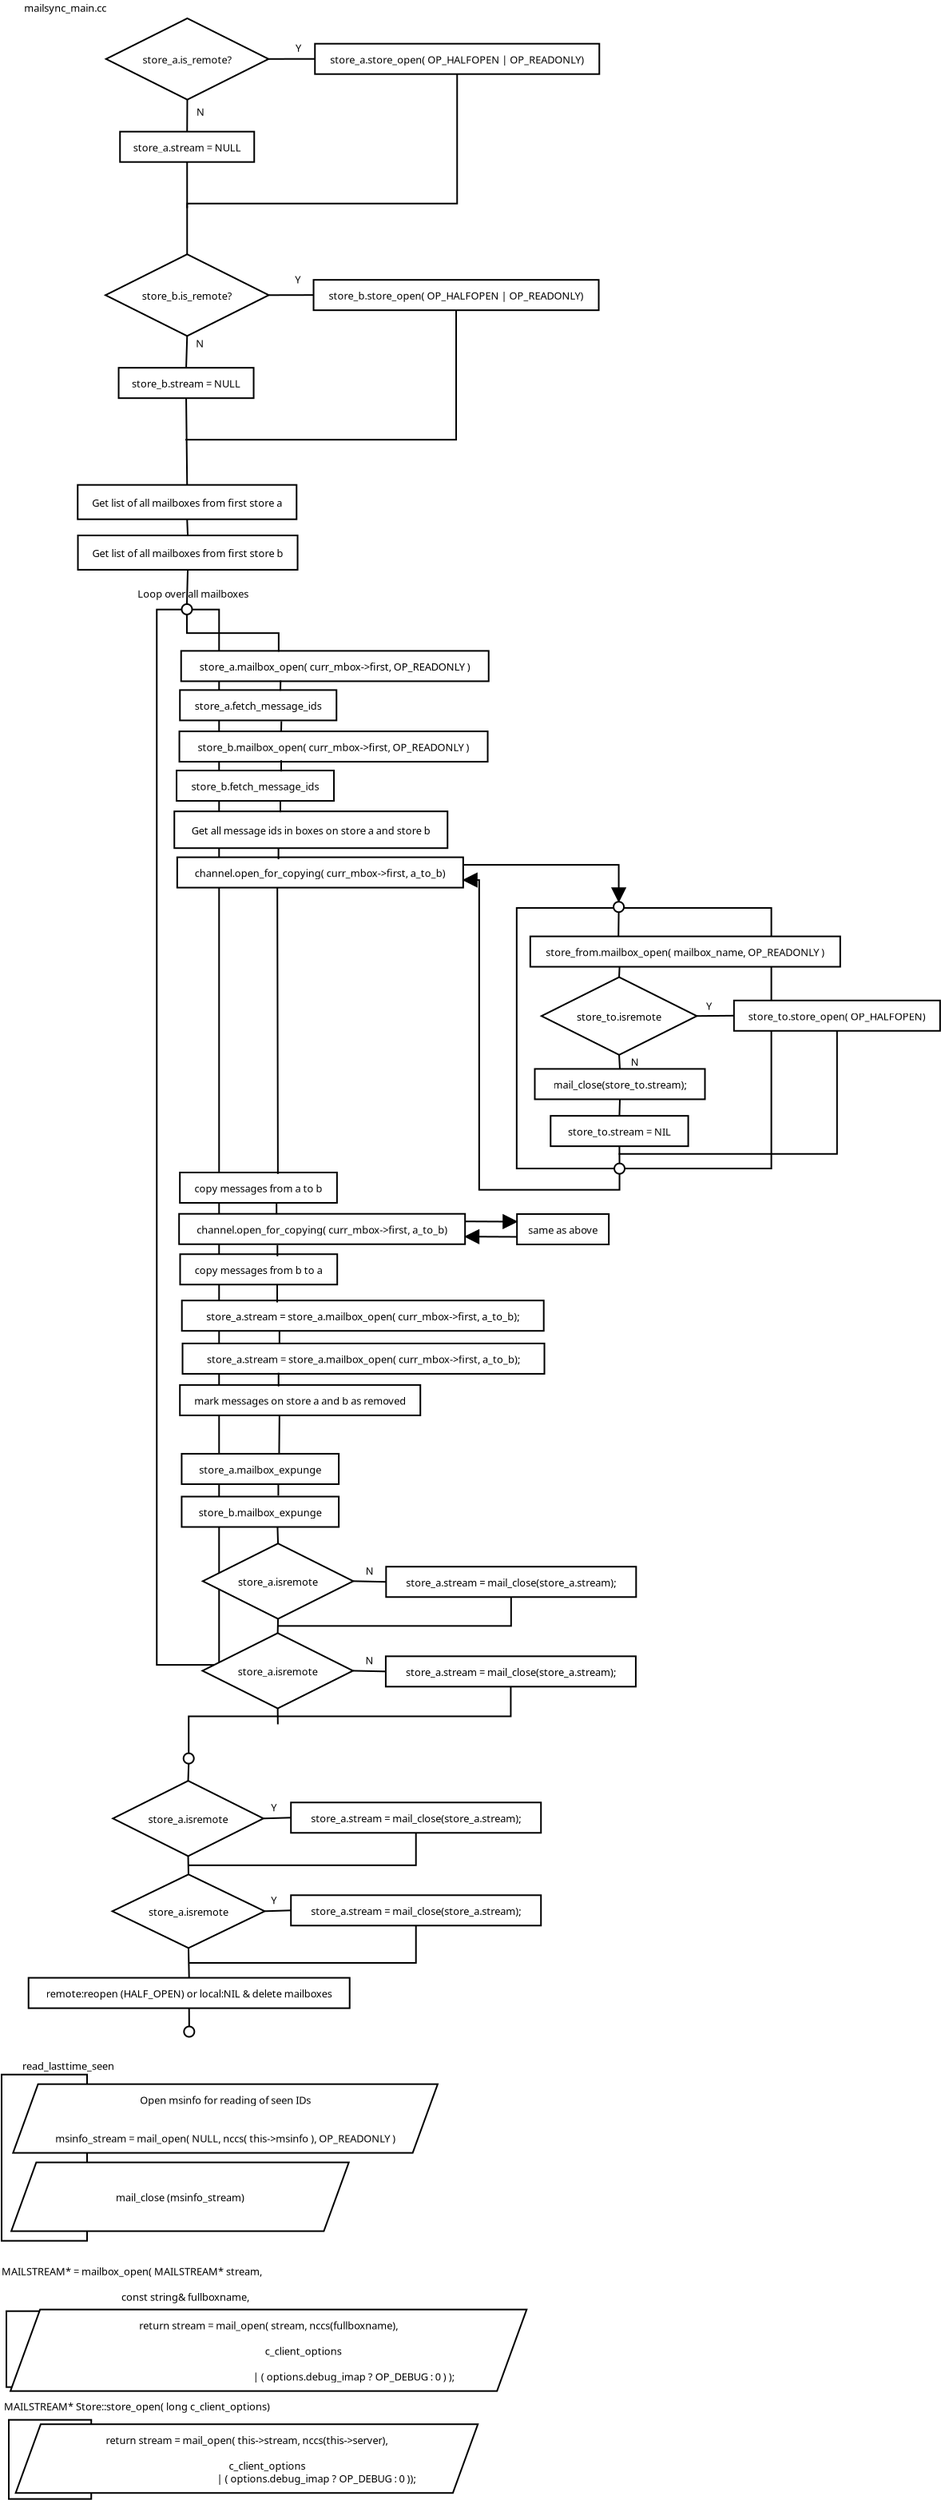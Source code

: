 <?xml version="1.0" encoding="UTF-8"?>
<dia:diagram xmlns:dia="http://www.lysator.liu.se/~alla/dia/">
  <dia:layer name="Background" visible="true">
    <dia:group>
      <dia:object type="Flowchart - Box" version="0" id="O0">
        <dia:attribute name="obj_pos">
          <dia:point val="12.4,164.9"/>
        </dia:attribute>
        <dia:attribute name="obj_bb">
          <dia:rectangle val="12.35,164.85;17.8,175.35"/>
        </dia:attribute>
        <dia:attribute name="elem_corner">
          <dia:point val="12.4,164.9"/>
        </dia:attribute>
        <dia:attribute name="elem_width">
          <dia:real val="5.35"/>
        </dia:attribute>
        <dia:attribute name="elem_height">
          <dia:real val="10.4"/>
        </dia:attribute>
        <dia:attribute name="show_background">
          <dia:boolean val="true"/>
        </dia:attribute>
        <dia:attribute name="padding">
          <dia:real val="0.5"/>
        </dia:attribute>
        <dia:attribute name="text">
          <dia:composite type="text">
            <dia:attribute name="string">
              <dia:string>##</dia:string>
            </dia:attribute>
            <dia:attribute name="font">
              <dia:font family="sans" style="0" name="Helvetica"/>
            </dia:attribute>
            <dia:attribute name="height">
              <dia:real val="0.8"/>
            </dia:attribute>
            <dia:attribute name="pos">
              <dia:point val="15.075,170.4"/>
            </dia:attribute>
            <dia:attribute name="color">
              <dia:color val="#000000"/>
            </dia:attribute>
            <dia:attribute name="alignment">
              <dia:enum val="1"/>
            </dia:attribute>
          </dia:composite>
        </dia:attribute>
      </dia:object>
      <dia:object type="Standard - Text" version="0" id="O1">
        <dia:attribute name="obj_pos">
          <dia:point val="13.7,164.6"/>
        </dia:attribute>
        <dia:attribute name="obj_bb">
          <dia:rectangle val="13.7,163.9;19.85,164.9"/>
        </dia:attribute>
        <dia:attribute name="text">
          <dia:composite type="text">
            <dia:attribute name="string">
              <dia:string>#read_lasttime_seen#</dia:string>
            </dia:attribute>
            <dia:attribute name="font">
              <dia:font family="sans" style="0" name="Helvetica"/>
            </dia:attribute>
            <dia:attribute name="height">
              <dia:real val="0.8"/>
            </dia:attribute>
            <dia:attribute name="pos">
              <dia:point val="13.7,164.6"/>
            </dia:attribute>
            <dia:attribute name="color">
              <dia:color val="#000000"/>
            </dia:attribute>
            <dia:attribute name="alignment">
              <dia:enum val="0"/>
            </dia:attribute>
          </dia:composite>
        </dia:attribute>
      </dia:object>
      <dia:object type="Flowchart - Parallelogram" version="0" id="O2">
        <dia:attribute name="obj_pos">
          <dia:point val="13.116,165.5"/>
        </dia:attribute>
        <dia:attribute name="obj_bb">
          <dia:rectangle val="13.066,165.45;39.746,169.85"/>
        </dia:attribute>
        <dia:attribute name="elem_corner">
          <dia:point val="13.116,165.5"/>
        </dia:attribute>
        <dia:attribute name="elem_width">
          <dia:real val="26.58"/>
        </dia:attribute>
        <dia:attribute name="elem_height">
          <dia:real val="4.3"/>
        </dia:attribute>
        <dia:attribute name="show_background">
          <dia:boolean val="true"/>
        </dia:attribute>
        <dia:attribute name="shear_angle">
          <dia:real val="70"/>
        </dia:attribute>
        <dia:attribute name="padding">
          <dia:real val="0.5"/>
        </dia:attribute>
        <dia:attribute name="text">
          <dia:composite type="text">
            <dia:attribute name="string">
              <dia:string>#Open msinfo for reading of seen IDs


msinfo_stream = mail_open( NULL, nccs( this-&gt;msinfo ), OP_READONLY )#</dia:string>
            </dia:attribute>
            <dia:attribute name="font">
              <dia:font family="sans" style="0" name="Helvetica"/>
            </dia:attribute>
            <dia:attribute name="height">
              <dia:real val="0.8"/>
            </dia:attribute>
            <dia:attribute name="pos">
              <dia:point val="26.406,166.75"/>
            </dia:attribute>
            <dia:attribute name="color">
              <dia:color val="#000000"/>
            </dia:attribute>
            <dia:attribute name="alignment">
              <dia:enum val="1"/>
            </dia:attribute>
          </dia:composite>
        </dia:attribute>
      </dia:object>
      <dia:object type="Flowchart - Parallelogram" version="0" id="O3">
        <dia:attribute name="obj_pos">
          <dia:point val="13.005,170.395"/>
        </dia:attribute>
        <dia:attribute name="obj_bb">
          <dia:rectangle val="12.955,170.345;34.185,174.745"/>
        </dia:attribute>
        <dia:attribute name="elem_corner">
          <dia:point val="13.005,170.395"/>
        </dia:attribute>
        <dia:attribute name="elem_width">
          <dia:real val="21.13"/>
        </dia:attribute>
        <dia:attribute name="elem_height">
          <dia:real val="4.3"/>
        </dia:attribute>
        <dia:attribute name="show_background">
          <dia:boolean val="true"/>
        </dia:attribute>
        <dia:attribute name="shear_angle">
          <dia:real val="70"/>
        </dia:attribute>
        <dia:attribute name="padding">
          <dia:real val="0.5"/>
        </dia:attribute>
        <dia:attribute name="text">
          <dia:composite type="text">
            <dia:attribute name="string">
              <dia:string>#mail_close (msinfo_stream)#</dia:string>
            </dia:attribute>
            <dia:attribute name="font">
              <dia:font family="sans" style="0" name="Helvetica"/>
            </dia:attribute>
            <dia:attribute name="height">
              <dia:real val="0.8"/>
            </dia:attribute>
            <dia:attribute name="pos">
              <dia:point val="23.57,172.845"/>
            </dia:attribute>
            <dia:attribute name="color">
              <dia:color val="#000000"/>
            </dia:attribute>
            <dia:attribute name="alignment">
              <dia:enum val="1"/>
            </dia:attribute>
          </dia:composite>
        </dia:attribute>
      </dia:object>
    </dia:group>
    <dia:group>
      <dia:object type="Standard - Text" version="0" id="O4">
        <dia:attribute name="obj_pos">
          <dia:point val="12.4,177.45"/>
        </dia:attribute>
        <dia:attribute name="obj_bb">
          <dia:rectangle val="12.4,176.75;30.55,180.95"/>
        </dia:attribute>
        <dia:attribute name="text">
          <dia:composite type="text">
            <dia:attribute name="string">
              <dia:string>#MAILSTREAM* = mailbox_open( MAILSTREAM* stream,

                                                  const string&amp; fullboxname,

                                                  long c_client_options)#</dia:string>
            </dia:attribute>
            <dia:attribute name="font">
              <dia:font family="sans" style="0" name="Helvetica"/>
            </dia:attribute>
            <dia:attribute name="height">
              <dia:real val="0.8"/>
            </dia:attribute>
            <dia:attribute name="pos">
              <dia:point val="12.4,177.45"/>
            </dia:attribute>
            <dia:attribute name="color">
              <dia:color val="#000000"/>
            </dia:attribute>
            <dia:attribute name="alignment">
              <dia:enum val="0"/>
            </dia:attribute>
          </dia:composite>
        </dia:attribute>
      </dia:object>
      <dia:object type="Flowchart - Box" version="0" id="O5">
        <dia:attribute name="obj_pos">
          <dia:point val="12.7,179.7"/>
        </dia:attribute>
        <dia:attribute name="obj_bb">
          <dia:rectangle val="12.65,179.65;19.4,184.5"/>
        </dia:attribute>
        <dia:attribute name="elem_corner">
          <dia:point val="12.7,179.7"/>
        </dia:attribute>
        <dia:attribute name="elem_width">
          <dia:real val="6.65"/>
        </dia:attribute>
        <dia:attribute name="elem_height">
          <dia:real val="4.75"/>
        </dia:attribute>
        <dia:attribute name="show_background">
          <dia:boolean val="true"/>
        </dia:attribute>
        <dia:attribute name="padding">
          <dia:real val="0.5"/>
        </dia:attribute>
        <dia:attribute name="text">
          <dia:composite type="text">
            <dia:attribute name="string">
              <dia:string>##</dia:string>
            </dia:attribute>
            <dia:attribute name="font">
              <dia:font family="sans" style="0" name="Helvetica"/>
            </dia:attribute>
            <dia:attribute name="height">
              <dia:real val="0.8"/>
            </dia:attribute>
            <dia:attribute name="pos">
              <dia:point val="16.025,182.375"/>
            </dia:attribute>
            <dia:attribute name="color">
              <dia:color val="#000000"/>
            </dia:attribute>
            <dia:attribute name="alignment">
              <dia:enum val="1"/>
            </dia:attribute>
          </dia:composite>
        </dia:attribute>
      </dia:object>
      <dia:object type="Flowchart - Parallelogram" version="0" id="O6">
        <dia:attribute name="obj_pos">
          <dia:point val="12.953,179.6"/>
        </dia:attribute>
        <dia:attribute name="obj_bb">
          <dia:rectangle val="12.903,179.55;45.316,184.75"/>
        </dia:attribute>
        <dia:attribute name="elem_corner">
          <dia:point val="12.953,179.6"/>
        </dia:attribute>
        <dia:attribute name="elem_width">
          <dia:real val="32.312"/>
        </dia:attribute>
        <dia:attribute name="elem_height">
          <dia:real val="5.1"/>
        </dia:attribute>
        <dia:attribute name="show_background">
          <dia:boolean val="true"/>
        </dia:attribute>
        <dia:attribute name="shear_angle">
          <dia:real val="70"/>
        </dia:attribute>
        <dia:attribute name="padding">
          <dia:real val="0.5"/>
        </dia:attribute>
        <dia:attribute name="text">
          <dia:composite type="text">
            <dia:attribute name="string">
              <dia:string>#return stream = mail_open( stream, nccs(fullboxname),

                             c_client_options

                                                                       | ( options.debug_imap ? OP_DEBUG : 0 ) );#</dia:string>
            </dia:attribute>
            <dia:attribute name="font">
              <dia:font family="sans" style="0" name="Helvetica"/>
            </dia:attribute>
            <dia:attribute name="height">
              <dia:real val="0.8"/>
            </dia:attribute>
            <dia:attribute name="pos">
              <dia:point val="29.11,180.85"/>
            </dia:attribute>
            <dia:attribute name="color">
              <dia:color val="#000000"/>
            </dia:attribute>
            <dia:attribute name="alignment">
              <dia:enum val="1"/>
            </dia:attribute>
          </dia:composite>
        </dia:attribute>
      </dia:object>
    </dia:group>
    <dia:group>
      <dia:object type="Standard - Text" version="0" id="O7">
        <dia:attribute name="obj_pos">
          <dia:point val="12.55,185.9"/>
        </dia:attribute>
        <dia:attribute name="obj_bb">
          <dia:rectangle val="12.55,185.2;30.35,186.2"/>
        </dia:attribute>
        <dia:attribute name="text">
          <dia:composite type="text">
            <dia:attribute name="string">
              <dia:string>#MAILSTREAM* Store::store_open( long c_client_options)#</dia:string>
            </dia:attribute>
            <dia:attribute name="font">
              <dia:font family="sans" style="0" name="Helvetica"/>
            </dia:attribute>
            <dia:attribute name="height">
              <dia:real val="0.8"/>
            </dia:attribute>
            <dia:attribute name="pos">
              <dia:point val="12.55,185.9"/>
            </dia:attribute>
            <dia:attribute name="color">
              <dia:color val="#000000"/>
            </dia:attribute>
            <dia:attribute name="alignment">
              <dia:enum val="0"/>
            </dia:attribute>
          </dia:composite>
        </dia:attribute>
      </dia:object>
      <dia:object type="Flowchart - Box" version="0" id="O8">
        <dia:attribute name="obj_pos">
          <dia:point val="12.85,186.5"/>
        </dia:attribute>
        <dia:attribute name="obj_bb">
          <dia:rectangle val="12.8,186.45;18.062,191.5"/>
        </dia:attribute>
        <dia:attribute name="elem_corner">
          <dia:point val="12.85,186.5"/>
        </dia:attribute>
        <dia:attribute name="elem_width">
          <dia:real val="5.162"/>
        </dia:attribute>
        <dia:attribute name="elem_height">
          <dia:real val="4.95"/>
        </dia:attribute>
        <dia:attribute name="show_background">
          <dia:boolean val="true"/>
        </dia:attribute>
        <dia:attribute name="padding">
          <dia:real val="0.5"/>
        </dia:attribute>
        <dia:attribute name="text">
          <dia:composite type="text">
            <dia:attribute name="string">
              <dia:string>##</dia:string>
            </dia:attribute>
            <dia:attribute name="font">
              <dia:font family="sans" style="0" name="Helvetica"/>
            </dia:attribute>
            <dia:attribute name="height">
              <dia:real val="0.8"/>
            </dia:attribute>
            <dia:attribute name="pos">
              <dia:point val="15.431,189.275"/>
            </dia:attribute>
            <dia:attribute name="color">
              <dia:color val="#000000"/>
            </dia:attribute>
            <dia:attribute name="alignment">
              <dia:enum val="1"/>
            </dia:attribute>
          </dia:composite>
        </dia:attribute>
      </dia:object>
      <dia:object type="Flowchart - Parallelogram" version="0" id="O9">
        <dia:attribute name="obj_pos">
          <dia:point val="13.281,186.775"/>
        </dia:attribute>
        <dia:attribute name="obj_bb">
          <dia:rectangle val="13.231,186.725;42.261,191.125"/>
        </dia:attribute>
        <dia:attribute name="elem_corner">
          <dia:point val="13.281,186.775"/>
        </dia:attribute>
        <dia:attribute name="elem_width">
          <dia:real val="28.93"/>
        </dia:attribute>
        <dia:attribute name="elem_height">
          <dia:real val="4.3"/>
        </dia:attribute>
        <dia:attribute name="show_background">
          <dia:boolean val="true"/>
        </dia:attribute>
        <dia:attribute name="shear_angle">
          <dia:real val="70"/>
        </dia:attribute>
        <dia:attribute name="padding">
          <dia:real val="0.5"/>
        </dia:attribute>
        <dia:attribute name="text">
          <dia:composite type="text">
            <dia:attribute name="string">
              <dia:string>#return stream = mail_open( this-&gt;stream, nccs(this-&gt;server),

                 c_client_options
                                                          | ( options.debug_imap ? OP_DEBUG : 0 ));#</dia:string>
            </dia:attribute>
            <dia:attribute name="font">
              <dia:font family="sans" style="0" name="Helvetica"/>
            </dia:attribute>
            <dia:attribute name="height">
              <dia:real val="0.8"/>
            </dia:attribute>
            <dia:attribute name="pos">
              <dia:point val="27.746,188.025"/>
            </dia:attribute>
            <dia:attribute name="color">
              <dia:color val="#000000"/>
            </dia:attribute>
            <dia:attribute name="alignment">
              <dia:enum val="1"/>
            </dia:attribute>
          </dia:composite>
        </dia:attribute>
      </dia:object>
    </dia:group>
    <dia:object type="Standard - Text" version="0" id="O10">
      <dia:attribute name="obj_pos">
        <dia:point val="13.812,35.85"/>
      </dia:attribute>
      <dia:attribute name="obj_bb">
        <dia:rectangle val="13.812,35.15;19.163,36.15"/>
      </dia:attribute>
      <dia:attribute name="text">
        <dia:composite type="text">
          <dia:attribute name="string">
            <dia:string>#mailsync_main.cc#</dia:string>
          </dia:attribute>
          <dia:attribute name="font">
            <dia:font family="sans" style="0" name="Helvetica"/>
          </dia:attribute>
          <dia:attribute name="height">
            <dia:real val="0.8"/>
          </dia:attribute>
          <dia:attribute name="pos">
            <dia:point val="13.812,35.85"/>
          </dia:attribute>
          <dia:attribute name="color">
            <dia:color val="#000000"/>
          </dia:attribute>
          <dia:attribute name="alignment">
            <dia:enum val="0"/>
          </dia:attribute>
        </dia:composite>
      </dia:attribute>
    </dia:object>
    <dia:object type="Flowchart - Diamond" version="0" id="O11">
      <dia:attribute name="obj_pos">
        <dia:point val="18.938,36.263"/>
      </dia:attribute>
      <dia:attribute name="obj_bb">
        <dia:rectangle val="18.887,36.212;29.159,41.398"/>
      </dia:attribute>
      <dia:attribute name="elem_corner">
        <dia:point val="18.938,36.263"/>
      </dia:attribute>
      <dia:attribute name="elem_width">
        <dia:real val="10.171"/>
      </dia:attribute>
      <dia:attribute name="elem_height">
        <dia:real val="5.086"/>
      </dia:attribute>
      <dia:attribute name="show_background">
        <dia:boolean val="true"/>
      </dia:attribute>
      <dia:attribute name="padding">
        <dia:real val="0.354"/>
      </dia:attribute>
      <dia:attribute name="text">
        <dia:composite type="text">
          <dia:attribute name="string">
            <dia:string>#store_a.is_remote?#</dia:string>
          </dia:attribute>
          <dia:attribute name="font">
            <dia:font family="sans" style="0" name="Helvetica"/>
          </dia:attribute>
          <dia:attribute name="height">
            <dia:real val="0.8"/>
          </dia:attribute>
          <dia:attribute name="pos">
            <dia:point val="24.023,39.105"/>
          </dia:attribute>
          <dia:attribute name="color">
            <dia:color val="#000000"/>
          </dia:attribute>
          <dia:attribute name="alignment">
            <dia:enum val="1"/>
          </dia:attribute>
        </dia:composite>
      </dia:attribute>
    </dia:object>
    <dia:object type="Flowchart - Box" version="0" id="O12">
      <dia:attribute name="obj_pos">
        <dia:point val="32.013,37.85"/>
      </dia:attribute>
      <dia:attribute name="obj_bb">
        <dia:rectangle val="31.962,37.8;49.862,39.8"/>
      </dia:attribute>
      <dia:attribute name="elem_corner">
        <dia:point val="32.013,37.85"/>
      </dia:attribute>
      <dia:attribute name="elem_width">
        <dia:real val="17.8"/>
      </dia:attribute>
      <dia:attribute name="elem_height">
        <dia:real val="1.9"/>
      </dia:attribute>
      <dia:attribute name="show_background">
        <dia:boolean val="true"/>
      </dia:attribute>
      <dia:attribute name="padding">
        <dia:real val="0.5"/>
      </dia:attribute>
      <dia:attribute name="text">
        <dia:composite type="text">
          <dia:attribute name="string">
            <dia:string>#store_a.store_open( OP_HALFOPEN | OP_READONLY)#</dia:string>
          </dia:attribute>
          <dia:attribute name="font">
            <dia:font family="sans" style="0" name="Helvetica"/>
          </dia:attribute>
          <dia:attribute name="height">
            <dia:real val="0.8"/>
          </dia:attribute>
          <dia:attribute name="pos">
            <dia:point val="40.913,39.1"/>
          </dia:attribute>
          <dia:attribute name="color">
            <dia:color val="#000000"/>
          </dia:attribute>
          <dia:attribute name="alignment">
            <dia:enum val="1"/>
          </dia:attribute>
        </dia:composite>
      </dia:attribute>
    </dia:object>
    <dia:object type="Standard - Line" version="0" id="O13">
      <dia:attribute name="obj_pos">
        <dia:point val="29.109,38.805"/>
      </dia:attribute>
      <dia:attribute name="obj_bb">
        <dia:rectangle val="29.059,38.75;32.063,38.855"/>
      </dia:attribute>
      <dia:attribute name="conn_endpoints">
        <dia:point val="29.109,38.805"/>
        <dia:point val="32.013,38.8"/>
      </dia:attribute>
      <dia:attribute name="numcp">
        <dia:int val="1"/>
      </dia:attribute>
      <dia:connections>
        <dia:connection handle="0" to="O11" connection="4"/>
        <dia:connection handle="1" to="O12" connection="7"/>
      </dia:connections>
    </dia:object>
    <dia:object type="Flowchart - Box" version="0" id="O14">
      <dia:attribute name="obj_pos">
        <dia:point val="19.812,43.35"/>
      </dia:attribute>
      <dia:attribute name="obj_bb">
        <dia:rectangle val="19.762,43.3;28.262,45.3"/>
      </dia:attribute>
      <dia:attribute name="elem_corner">
        <dia:point val="19.812,43.35"/>
      </dia:attribute>
      <dia:attribute name="elem_width">
        <dia:real val="8.4"/>
      </dia:attribute>
      <dia:attribute name="elem_height">
        <dia:real val="1.9"/>
      </dia:attribute>
      <dia:attribute name="show_background">
        <dia:boolean val="true"/>
      </dia:attribute>
      <dia:attribute name="padding">
        <dia:real val="0.5"/>
      </dia:attribute>
      <dia:attribute name="text">
        <dia:composite type="text">
          <dia:attribute name="string">
            <dia:string>#store_a.stream = NULL#</dia:string>
          </dia:attribute>
          <dia:attribute name="font">
            <dia:font family="sans" style="0" name="Helvetica"/>
          </dia:attribute>
          <dia:attribute name="height">
            <dia:real val="0.8"/>
          </dia:attribute>
          <dia:attribute name="pos">
            <dia:point val="24.012,44.6"/>
          </dia:attribute>
          <dia:attribute name="color">
            <dia:color val="#000000"/>
          </dia:attribute>
          <dia:attribute name="alignment">
            <dia:enum val="1"/>
          </dia:attribute>
        </dia:composite>
      </dia:attribute>
    </dia:object>
    <dia:object type="Standard - Line" version="0" id="O15">
      <dia:attribute name="obj_pos">
        <dia:point val="24.012,43.35"/>
      </dia:attribute>
      <dia:attribute name="obj_bb">
        <dia:rectangle val="23.962,41.298;24.073,43.4"/>
      </dia:attribute>
      <dia:attribute name="conn_endpoints">
        <dia:point val="24.012,43.35"/>
        <dia:point val="24.023,41.348"/>
      </dia:attribute>
      <dia:attribute name="numcp">
        <dia:int val="1"/>
      </dia:attribute>
      <dia:connections>
        <dia:connection handle="0" to="O14" connection="2"/>
        <dia:connection handle="1" to="O11" connection="8"/>
      </dia:connections>
    </dia:object>
    <dia:object type="Standard - ZigZagLine" version="0" id="O16">
      <dia:attribute name="obj_pos">
        <dia:point val="40.913,39.75"/>
      </dia:attribute>
      <dia:attribute name="obj_bb">
        <dia:rectangle val="23.963,39.7;40.962,48.186"/>
      </dia:attribute>
      <dia:attribute name="orth_points">
        <dia:point val="40.913,39.75"/>
        <dia:point val="40.913,47.85"/>
        <dia:point val="24.013,47.85"/>
        <dia:point val="24.013,48.136"/>
      </dia:attribute>
      <dia:attribute name="orth_orient">
        <dia:enum val="1"/>
        <dia:enum val="0"/>
        <dia:enum val="1"/>
      </dia:attribute>
      <dia:attribute name="autorouting">
        <dia:boolean val="false"/>
      </dia:attribute>
      <dia:connections>
        <dia:connection handle="0" to="O12" connection="13"/>
        <dia:connection handle="1" to="O17" connection="0"/>
      </dia:connections>
    </dia:object>
    <dia:object type="Standard - Line" version="0" id="O17">
      <dia:attribute name="obj_pos">
        <dia:point val="24.013,51.023"/>
      </dia:attribute>
      <dia:attribute name="obj_bb">
        <dia:rectangle val="23.962,45.2;24.063,51.072"/>
      </dia:attribute>
      <dia:attribute name="conn_endpoints">
        <dia:point val="24.013,51.023"/>
        <dia:point val="24.012,45.25"/>
      </dia:attribute>
      <dia:attribute name="numcp">
        <dia:int val="1"/>
      </dia:attribute>
      <dia:connections>
        <dia:connection handle="0" to="O18" connection="0"/>
        <dia:connection handle="1" to="O14" connection="13"/>
      </dia:connections>
    </dia:object>
    <dia:object type="Flowchart - Diamond" version="0" id="O18">
      <dia:attribute name="obj_pos">
        <dia:point val="18.902,51.023"/>
      </dia:attribute>
      <dia:attribute name="obj_bb">
        <dia:rectangle val="18.852,50.972;29.174,56.183"/>
      </dia:attribute>
      <dia:attribute name="elem_corner">
        <dia:point val="18.902,51.023"/>
      </dia:attribute>
      <dia:attribute name="elem_width">
        <dia:real val="10.221"/>
      </dia:attribute>
      <dia:attribute name="elem_height">
        <dia:real val="5.111"/>
      </dia:attribute>
      <dia:attribute name="show_background">
        <dia:boolean val="true"/>
      </dia:attribute>
      <dia:attribute name="padding">
        <dia:real val="0.354"/>
      </dia:attribute>
      <dia:attribute name="text">
        <dia:composite type="text">
          <dia:attribute name="string">
            <dia:string>#store_b.is_remote?#</dia:string>
          </dia:attribute>
          <dia:attribute name="font">
            <dia:font family="sans" style="0" name="Helvetica"/>
          </dia:attribute>
          <dia:attribute name="height">
            <dia:real val="0.8"/>
          </dia:attribute>
          <dia:attribute name="pos">
            <dia:point val="24.013,53.878"/>
          </dia:attribute>
          <dia:attribute name="color">
            <dia:color val="#000000"/>
          </dia:attribute>
          <dia:attribute name="alignment">
            <dia:enum val="1"/>
          </dia:attribute>
        </dia:composite>
      </dia:attribute>
    </dia:object>
    <dia:object type="Flowchart - Box" version="0" id="O19">
      <dia:attribute name="obj_pos">
        <dia:point val="31.927,52.623"/>
      </dia:attribute>
      <dia:attribute name="obj_bb">
        <dia:rectangle val="31.878,52.572;49.828,54.572"/>
      </dia:attribute>
      <dia:attribute name="elem_corner">
        <dia:point val="31.927,52.623"/>
      </dia:attribute>
      <dia:attribute name="elem_width">
        <dia:real val="17.85"/>
      </dia:attribute>
      <dia:attribute name="elem_height">
        <dia:real val="1.9"/>
      </dia:attribute>
      <dia:attribute name="show_background">
        <dia:boolean val="true"/>
      </dia:attribute>
      <dia:attribute name="padding">
        <dia:real val="0.5"/>
      </dia:attribute>
      <dia:attribute name="text">
        <dia:composite type="text">
          <dia:attribute name="string">
            <dia:string>#store_b.store_open( OP_HALFOPEN | OP_READONLY)#</dia:string>
          </dia:attribute>
          <dia:attribute name="font">
            <dia:font family="sans" style="0" name="Helvetica"/>
          </dia:attribute>
          <dia:attribute name="height">
            <dia:real val="0.8"/>
          </dia:attribute>
          <dia:attribute name="pos">
            <dia:point val="40.852,53.873"/>
          </dia:attribute>
          <dia:attribute name="color">
            <dia:color val="#000000"/>
          </dia:attribute>
          <dia:attribute name="alignment">
            <dia:enum val="1"/>
          </dia:attribute>
        </dia:composite>
      </dia:attribute>
    </dia:object>
    <dia:object type="Standard - Line" version="0" id="O20">
      <dia:attribute name="obj_pos">
        <dia:point val="29.124,53.578"/>
      </dia:attribute>
      <dia:attribute name="obj_bb">
        <dia:rectangle val="29.074,53.522;31.978,53.628"/>
      </dia:attribute>
      <dia:attribute name="conn_endpoints">
        <dia:point val="29.124,53.578"/>
        <dia:point val="31.927,53.572"/>
      </dia:attribute>
      <dia:attribute name="numcp">
        <dia:int val="1"/>
      </dia:attribute>
      <dia:connections>
        <dia:connection handle="0" to="O18" connection="4"/>
        <dia:connection handle="1" to="O19" connection="7"/>
      </dia:connections>
    </dia:object>
    <dia:object type="Flowchart - Box" version="0" id="O21">
      <dia:attribute name="obj_pos">
        <dia:point val="19.727,58.123"/>
      </dia:attribute>
      <dia:attribute name="obj_bb">
        <dia:rectangle val="19.677,58.072;28.227,60.072"/>
      </dia:attribute>
      <dia:attribute name="elem_corner">
        <dia:point val="19.727,58.123"/>
      </dia:attribute>
      <dia:attribute name="elem_width">
        <dia:real val="8.45"/>
      </dia:attribute>
      <dia:attribute name="elem_height">
        <dia:real val="1.9"/>
      </dia:attribute>
      <dia:attribute name="show_background">
        <dia:boolean val="true"/>
      </dia:attribute>
      <dia:attribute name="padding">
        <dia:real val="0.5"/>
      </dia:attribute>
      <dia:attribute name="text">
        <dia:composite type="text">
          <dia:attribute name="string">
            <dia:string>#store_b.stream = NULL#</dia:string>
          </dia:attribute>
          <dia:attribute name="font">
            <dia:font family="sans" style="0" name="Helvetica"/>
          </dia:attribute>
          <dia:attribute name="height">
            <dia:real val="0.8"/>
          </dia:attribute>
          <dia:attribute name="pos">
            <dia:point val="23.953,59.373"/>
          </dia:attribute>
          <dia:attribute name="color">
            <dia:color val="#000000"/>
          </dia:attribute>
          <dia:attribute name="alignment">
            <dia:enum val="1"/>
          </dia:attribute>
        </dia:composite>
      </dia:attribute>
    </dia:object>
    <dia:object type="Standard - Line" version="0" id="O22">
      <dia:attribute name="obj_pos">
        <dia:point val="23.953,58.123"/>
      </dia:attribute>
      <dia:attribute name="obj_bb">
        <dia:rectangle val="23.901,56.082;24.065,58.174"/>
      </dia:attribute>
      <dia:attribute name="conn_endpoints">
        <dia:point val="23.953,58.123"/>
        <dia:point val="24.013,56.133"/>
      </dia:attribute>
      <dia:attribute name="numcp">
        <dia:int val="1"/>
      </dia:attribute>
      <dia:connections>
        <dia:connection handle="0" to="O21" connection="2"/>
        <dia:connection handle="1" to="O18" connection="8"/>
      </dia:connections>
    </dia:object>
    <dia:object type="Standard - ZigZagLine" version="0" id="O23">
      <dia:attribute name="obj_pos">
        <dia:point val="40.852,54.523"/>
      </dia:attribute>
      <dia:attribute name="obj_bb">
        <dia:rectangle val="23.902,54.472;40.903,62.672"/>
      </dia:attribute>
      <dia:attribute name="orth_points">
        <dia:point val="40.852,54.523"/>
        <dia:point val="40.852,62.623"/>
        <dia:point val="23.953,62.623"/>
        <dia:point val="23.953,62.597"/>
      </dia:attribute>
      <dia:attribute name="orth_orient">
        <dia:enum val="1"/>
        <dia:enum val="0"/>
        <dia:enum val="1"/>
      </dia:attribute>
      <dia:attribute name="autorouting">
        <dia:boolean val="false"/>
      </dia:attribute>
      <dia:connections>
        <dia:connection handle="0" to="O19" connection="13"/>
      </dia:connections>
    </dia:object>
    <dia:object type="Standard - Line" version="0" id="O24">
      <dia:attribute name="obj_pos">
        <dia:point val="24.012,65.45"/>
      </dia:attribute>
      <dia:attribute name="obj_bb">
        <dia:rectangle val="23.902,59.972;24.063,65.501"/>
      </dia:attribute>
      <dia:attribute name="conn_endpoints">
        <dia:point val="24.012,65.45"/>
        <dia:point val="23.953,60.023"/>
      </dia:attribute>
      <dia:attribute name="numcp">
        <dia:int val="1"/>
      </dia:attribute>
      <dia:connections>
        <dia:connection handle="0" to="O25" connection="2"/>
        <dia:connection handle="1" to="O21" connection="13"/>
      </dia:connections>
    </dia:object>
    <dia:object type="Flowchart - Box" version="0" id="O25">
      <dia:attribute name="obj_pos">
        <dia:point val="17.163,65.45"/>
      </dia:attribute>
      <dia:attribute name="obj_bb">
        <dia:rectangle val="17.113,65.4;30.913,67.65"/>
      </dia:attribute>
      <dia:attribute name="elem_corner">
        <dia:point val="17.163,65.45"/>
      </dia:attribute>
      <dia:attribute name="elem_width">
        <dia:real val="13.7"/>
      </dia:attribute>
      <dia:attribute name="elem_height">
        <dia:real val="2.15"/>
      </dia:attribute>
      <dia:attribute name="show_background">
        <dia:boolean val="true"/>
      </dia:attribute>
      <dia:attribute name="padding">
        <dia:real val="0.5"/>
      </dia:attribute>
      <dia:attribute name="text">
        <dia:composite type="text">
          <dia:attribute name="string">
            <dia:string>#Get list of all mailboxes from first store a#</dia:string>
          </dia:attribute>
          <dia:attribute name="font">
            <dia:font family="sans" style="0" name="Helvetica"/>
          </dia:attribute>
          <dia:attribute name="height">
            <dia:real val="0.8"/>
          </dia:attribute>
          <dia:attribute name="pos">
            <dia:point val="24.012,66.825"/>
          </dia:attribute>
          <dia:attribute name="color">
            <dia:color val="#000000"/>
          </dia:attribute>
          <dia:attribute name="alignment">
            <dia:enum val="1"/>
          </dia:attribute>
        </dia:composite>
      </dia:attribute>
    </dia:object>
    <dia:object type="Flowchart - Box" version="0" id="O26">
      <dia:attribute name="obj_pos">
        <dia:point val="17.177,68.61"/>
      </dia:attribute>
      <dia:attribute name="obj_bb">
        <dia:rectangle val="17.128,68.56;30.977,70.81"/>
      </dia:attribute>
      <dia:attribute name="elem_corner">
        <dia:point val="17.177,68.61"/>
      </dia:attribute>
      <dia:attribute name="elem_width">
        <dia:real val="13.75"/>
      </dia:attribute>
      <dia:attribute name="elem_height">
        <dia:real val="2.15"/>
      </dia:attribute>
      <dia:attribute name="show_background">
        <dia:boolean val="true"/>
      </dia:attribute>
      <dia:attribute name="padding">
        <dia:real val="0.5"/>
      </dia:attribute>
      <dia:attribute name="text">
        <dia:composite type="text">
          <dia:attribute name="string">
            <dia:string>#Get list of all mailboxes from first store b#</dia:string>
          </dia:attribute>
          <dia:attribute name="font">
            <dia:font family="sans" style="0" name="Helvetica"/>
          </dia:attribute>
          <dia:attribute name="height">
            <dia:real val="0.8"/>
          </dia:attribute>
          <dia:attribute name="pos">
            <dia:point val="24.052,69.985"/>
          </dia:attribute>
          <dia:attribute name="color">
            <dia:color val="#000000"/>
          </dia:attribute>
          <dia:attribute name="alignment">
            <dia:enum val="1"/>
          </dia:attribute>
        </dia:composite>
      </dia:attribute>
    </dia:object>
    <dia:object type="Standard - Line" version="0" id="O27">
      <dia:attribute name="obj_pos">
        <dia:point val="24.052,68.61"/>
      </dia:attribute>
      <dia:attribute name="obj_bb">
        <dia:rectangle val="23.961,67.548;24.104,68.662"/>
      </dia:attribute>
      <dia:attribute name="conn_endpoints">
        <dia:point val="24.052,68.61"/>
        <dia:point val="24.012,67.6"/>
      </dia:attribute>
      <dia:attribute name="numcp">
        <dia:int val="1"/>
      </dia:attribute>
      <dia:connections>
        <dia:connection handle="0" to="O26" connection="2"/>
        <dia:connection handle="1" to="O25" connection="13"/>
      </dia:connections>
    </dia:object>
    <dia:object type="Flowchart - Box" version="0" id="O28">
      <dia:attribute name="obj_pos">
        <dia:point val="22.113,73.247"/>
      </dia:attribute>
      <dia:attribute name="obj_bb">
        <dia:rectangle val="22.062,73.197;26.062,139.319"/>
      </dia:attribute>
      <dia:attribute name="elem_corner">
        <dia:point val="22.113,73.247"/>
      </dia:attribute>
      <dia:attribute name="elem_width">
        <dia:real val="3.9"/>
      </dia:attribute>
      <dia:attribute name="elem_height">
        <dia:real val="66.023"/>
      </dia:attribute>
      <dia:attribute name="show_background">
        <dia:boolean val="true"/>
      </dia:attribute>
      <dia:attribute name="padding">
        <dia:real val="0.5"/>
      </dia:attribute>
      <dia:attribute name="text">
        <dia:composite type="text">
          <dia:attribute name="string">
            <dia:string>##</dia:string>
          </dia:attribute>
          <dia:attribute name="font">
            <dia:font family="sans" style="0" name="Helvetica"/>
          </dia:attribute>
          <dia:attribute name="height">
            <dia:real val="0.8"/>
          </dia:attribute>
          <dia:attribute name="pos">
            <dia:point val="24.062,106.558"/>
          </dia:attribute>
          <dia:attribute name="color">
            <dia:color val="#000000"/>
          </dia:attribute>
          <dia:attribute name="alignment">
            <dia:enum val="1"/>
          </dia:attribute>
        </dia:composite>
      </dia:attribute>
    </dia:object>
    <dia:object type="Standard - Text" version="0" id="O29">
      <dia:attribute name="obj_pos">
        <dia:point val="20.913,72.497"/>
      </dia:attribute>
      <dia:attribute name="obj_bb">
        <dia:rectangle val="20.913,71.797;28.212,72.797"/>
      </dia:attribute>
      <dia:attribute name="text">
        <dia:composite type="text">
          <dia:attribute name="string">
            <dia:string>#Loop over all mailboxes#</dia:string>
          </dia:attribute>
          <dia:attribute name="font">
            <dia:font family="sans" style="0" name="Helvetica"/>
          </dia:attribute>
          <dia:attribute name="height">
            <dia:real val="0.8"/>
          </dia:attribute>
          <dia:attribute name="pos">
            <dia:point val="20.913,72.497"/>
          </dia:attribute>
          <dia:attribute name="color">
            <dia:color val="#000000"/>
          </dia:attribute>
          <dia:attribute name="alignment">
            <dia:enum val="0"/>
          </dia:attribute>
        </dia:composite>
      </dia:attribute>
    </dia:object>
    <dia:object type="Standard - Line" version="0" id="O30">
      <dia:attribute name="obj_pos">
        <dia:point val="23.999,72.908"/>
      </dia:attribute>
      <dia:attribute name="obj_bb">
        <dia:rectangle val="23.948,70.709;24.104,72.959"/>
      </dia:attribute>
      <dia:attribute name="conn_endpoints">
        <dia:point val="23.999,72.908"/>
        <dia:point val="24.052,70.76"/>
      </dia:attribute>
      <dia:attribute name="numcp">
        <dia:int val="1"/>
      </dia:attribute>
      <dia:connections>
        <dia:connection handle="0" to="O92" connection="1"/>
        <dia:connection handle="1" to="O26" connection="13"/>
      </dia:connections>
    </dia:object>
    <dia:object type="Flowchart - Box" version="0" id="O31">
      <dia:attribute name="obj_pos">
        <dia:point val="23.637,75.834"/>
      </dia:attribute>
      <dia:attribute name="obj_bb">
        <dia:rectangle val="23.587,75.784;42.938,77.784"/>
      </dia:attribute>
      <dia:attribute name="elem_corner">
        <dia:point val="23.637,75.834"/>
      </dia:attribute>
      <dia:attribute name="elem_width">
        <dia:real val="19.25"/>
      </dia:attribute>
      <dia:attribute name="elem_height">
        <dia:real val="1.9"/>
      </dia:attribute>
      <dia:attribute name="show_background">
        <dia:boolean val="true"/>
      </dia:attribute>
      <dia:attribute name="padding">
        <dia:real val="0.5"/>
      </dia:attribute>
      <dia:attribute name="text">
        <dia:composite type="text">
          <dia:attribute name="string">
            <dia:string>#store_a.mailbox_open( curr_mbox-&gt;first, OP_READONLY )#</dia:string>
          </dia:attribute>
          <dia:attribute name="font">
            <dia:font family="sans" style="0" name="Helvetica"/>
          </dia:attribute>
          <dia:attribute name="height">
            <dia:real val="0.8"/>
          </dia:attribute>
          <dia:attribute name="pos">
            <dia:point val="33.263,77.084"/>
          </dia:attribute>
          <dia:attribute name="color">
            <dia:color val="#000000"/>
          </dia:attribute>
          <dia:attribute name="alignment">
            <dia:enum val="1"/>
          </dia:attribute>
        </dia:composite>
      </dia:attribute>
    </dia:object>
    <dia:object type="Flowchart - Box" version="0" id="O32">
      <dia:attribute name="obj_pos">
        <dia:point val="23.562,78.284"/>
      </dia:attribute>
      <dia:attribute name="obj_bb">
        <dia:rectangle val="23.512,78.234;33.413,80.234"/>
      </dia:attribute>
      <dia:attribute name="elem_corner">
        <dia:point val="23.562,78.284"/>
      </dia:attribute>
      <dia:attribute name="elem_width">
        <dia:real val="9.8"/>
      </dia:attribute>
      <dia:attribute name="elem_height">
        <dia:real val="1.9"/>
      </dia:attribute>
      <dia:attribute name="show_background">
        <dia:boolean val="true"/>
      </dia:attribute>
      <dia:attribute name="padding">
        <dia:real val="0.5"/>
      </dia:attribute>
      <dia:attribute name="text">
        <dia:composite type="text">
          <dia:attribute name="string">
            <dia:string>#store_a.fetch_message_ids#</dia:string>
          </dia:attribute>
          <dia:attribute name="font">
            <dia:font family="sans" style="0" name="Helvetica"/>
          </dia:attribute>
          <dia:attribute name="height">
            <dia:real val="0.8"/>
          </dia:attribute>
          <dia:attribute name="pos">
            <dia:point val="28.462,79.534"/>
          </dia:attribute>
          <dia:attribute name="color">
            <dia:color val="#000000"/>
          </dia:attribute>
          <dia:attribute name="alignment">
            <dia:enum val="1"/>
          </dia:attribute>
        </dia:composite>
      </dia:attribute>
    </dia:object>
    <dia:object type="Flowchart - Box" version="0" id="O33">
      <dia:attribute name="obj_pos">
        <dia:point val="23.527,80.869"/>
      </dia:attribute>
      <dia:attribute name="obj_bb">
        <dia:rectangle val="23.477,80.819;42.877,82.819"/>
      </dia:attribute>
      <dia:attribute name="elem_corner">
        <dia:point val="23.527,80.869"/>
      </dia:attribute>
      <dia:attribute name="elem_width">
        <dia:real val="19.3"/>
      </dia:attribute>
      <dia:attribute name="elem_height">
        <dia:real val="1.9"/>
      </dia:attribute>
      <dia:attribute name="show_background">
        <dia:boolean val="true"/>
      </dia:attribute>
      <dia:attribute name="padding">
        <dia:real val="0.5"/>
      </dia:attribute>
      <dia:attribute name="text">
        <dia:composite type="text">
          <dia:attribute name="string">
            <dia:string>#store_b.mailbox_open( curr_mbox-&gt;first, OP_READONLY )#</dia:string>
          </dia:attribute>
          <dia:attribute name="font">
            <dia:font family="sans" style="0" name="Helvetica"/>
          </dia:attribute>
          <dia:attribute name="height">
            <dia:real val="0.8"/>
          </dia:attribute>
          <dia:attribute name="pos">
            <dia:point val="33.178,82.119"/>
          </dia:attribute>
          <dia:attribute name="color">
            <dia:color val="#000000"/>
          </dia:attribute>
          <dia:attribute name="alignment">
            <dia:enum val="1"/>
          </dia:attribute>
        </dia:composite>
      </dia:attribute>
    </dia:object>
    <dia:object type="Flowchart - Box" version="0" id="O34">
      <dia:attribute name="obj_pos">
        <dia:point val="23.352,83.319"/>
      </dia:attribute>
      <dia:attribute name="obj_bb">
        <dia:rectangle val="23.302,83.269;33.252,85.269"/>
      </dia:attribute>
      <dia:attribute name="elem_corner">
        <dia:point val="23.352,83.319"/>
      </dia:attribute>
      <dia:attribute name="elem_width">
        <dia:real val="9.85"/>
      </dia:attribute>
      <dia:attribute name="elem_height">
        <dia:real val="1.9"/>
      </dia:attribute>
      <dia:attribute name="show_background">
        <dia:boolean val="true"/>
      </dia:attribute>
      <dia:attribute name="padding">
        <dia:real val="0.5"/>
      </dia:attribute>
      <dia:attribute name="text">
        <dia:composite type="text">
          <dia:attribute name="string">
            <dia:string>#store_b.fetch_message_ids#</dia:string>
          </dia:attribute>
          <dia:attribute name="font">
            <dia:font family="sans" style="0" name="Helvetica"/>
          </dia:attribute>
          <dia:attribute name="height">
            <dia:real val="0.8"/>
          </dia:attribute>
          <dia:attribute name="pos">
            <dia:point val="28.277,84.569"/>
          </dia:attribute>
          <dia:attribute name="color">
            <dia:color val="#000000"/>
          </dia:attribute>
          <dia:attribute name="alignment">
            <dia:enum val="1"/>
          </dia:attribute>
        </dia:composite>
      </dia:attribute>
    </dia:object>
    <dia:object type="Flowchart - Box" version="0" id="O35">
      <dia:attribute name="obj_pos">
        <dia:point val="23.212,85.874"/>
      </dia:attribute>
      <dia:attribute name="obj_bb">
        <dia:rectangle val="23.163,85.824;40.362,88.224"/>
      </dia:attribute>
      <dia:attribute name="elem_corner">
        <dia:point val="23.212,85.874"/>
      </dia:attribute>
      <dia:attribute name="elem_width">
        <dia:real val="17.1"/>
      </dia:attribute>
      <dia:attribute name="elem_height">
        <dia:real val="2.3"/>
      </dia:attribute>
      <dia:attribute name="show_background">
        <dia:boolean val="true"/>
      </dia:attribute>
      <dia:attribute name="padding">
        <dia:real val="0.5"/>
      </dia:attribute>
      <dia:attribute name="text">
        <dia:composite type="text">
          <dia:attribute name="string">
            <dia:string>#Get all message ids in boxes on store a and store b#</dia:string>
          </dia:attribute>
          <dia:attribute name="font">
            <dia:font family="sans" style="0" name="Helvetica"/>
          </dia:attribute>
          <dia:attribute name="height">
            <dia:real val="0.8"/>
          </dia:attribute>
          <dia:attribute name="pos">
            <dia:point val="31.762,87.324"/>
          </dia:attribute>
          <dia:attribute name="color">
            <dia:color val="#000000"/>
          </dia:attribute>
          <dia:attribute name="alignment">
            <dia:enum val="1"/>
          </dia:attribute>
        </dia:composite>
      </dia:attribute>
    </dia:object>
    <dia:object type="Flowchart - Box" version="0" id="O36">
      <dia:attribute name="obj_pos">
        <dia:point val="23.561,121.76"/>
      </dia:attribute>
      <dia:attribute name="obj_bb">
        <dia:rectangle val="23.511,121.71;38.661,123.71"/>
      </dia:attribute>
      <dia:attribute name="elem_corner">
        <dia:point val="23.561,121.76"/>
      </dia:attribute>
      <dia:attribute name="elem_width">
        <dia:real val="15.05"/>
      </dia:attribute>
      <dia:attribute name="elem_height">
        <dia:real val="1.9"/>
      </dia:attribute>
      <dia:attribute name="show_background">
        <dia:boolean val="true"/>
      </dia:attribute>
      <dia:attribute name="padding">
        <dia:real val="0.5"/>
      </dia:attribute>
      <dia:attribute name="text">
        <dia:composite type="text">
          <dia:attribute name="string">
            <dia:string>#mark messages on store a and b as removed#</dia:string>
          </dia:attribute>
          <dia:attribute name="font">
            <dia:font family="sans" style="0" name="Helvetica"/>
          </dia:attribute>
          <dia:attribute name="height">
            <dia:real val="0.8"/>
          </dia:attribute>
          <dia:attribute name="pos">
            <dia:point val="31.086,123.01"/>
          </dia:attribute>
          <dia:attribute name="color">
            <dia:color val="#000000"/>
          </dia:attribute>
          <dia:attribute name="alignment">
            <dia:enum val="1"/>
          </dia:attribute>
        </dia:composite>
      </dia:attribute>
    </dia:object>
    <dia:object type="Flowchart - Box" version="0" id="O37">
      <dia:attribute name="obj_pos">
        <dia:point val="23.392,88.745"/>
      </dia:attribute>
      <dia:attribute name="obj_bb">
        <dia:rectangle val="23.342,88.695;41.342,90.695"/>
      </dia:attribute>
      <dia:attribute name="elem_corner">
        <dia:point val="23.392,88.745"/>
      </dia:attribute>
      <dia:attribute name="elem_width">
        <dia:real val="17.9"/>
      </dia:attribute>
      <dia:attribute name="elem_height">
        <dia:real val="1.9"/>
      </dia:attribute>
      <dia:attribute name="show_background">
        <dia:boolean val="true"/>
      </dia:attribute>
      <dia:attribute name="padding">
        <dia:real val="0.5"/>
      </dia:attribute>
      <dia:attribute name="text">
        <dia:composite type="text">
          <dia:attribute name="string">
            <dia:string>#channel.open_for_copying( curr_mbox-&gt;first, a_to_b)#</dia:string>
          </dia:attribute>
          <dia:attribute name="font">
            <dia:font family="sans" style="0" name="Helvetica"/>
          </dia:attribute>
          <dia:attribute name="height">
            <dia:real val="0.8"/>
          </dia:attribute>
          <dia:attribute name="pos">
            <dia:point val="32.342,89.995"/>
          </dia:attribute>
          <dia:attribute name="color">
            <dia:color val="#000000"/>
          </dia:attribute>
          <dia:attribute name="alignment">
            <dia:enum val="1"/>
          </dia:attribute>
        </dia:composite>
      </dia:attribute>
    </dia:object>
    <dia:object type="Flowchart - Box" version="0" id="O38">
      <dia:attribute name="obj_pos">
        <dia:point val="44.642,91.917"/>
      </dia:attribute>
      <dia:attribute name="obj_bb">
        <dia:rectangle val="44.592,91.867;60.629,108.267"/>
      </dia:attribute>
      <dia:attribute name="elem_corner">
        <dia:point val="44.642,91.917"/>
      </dia:attribute>
      <dia:attribute name="elem_width">
        <dia:real val="15.938"/>
      </dia:attribute>
      <dia:attribute name="elem_height">
        <dia:real val="16.3"/>
      </dia:attribute>
      <dia:attribute name="show_background">
        <dia:boolean val="true"/>
      </dia:attribute>
      <dia:attribute name="padding">
        <dia:real val="0.5"/>
      </dia:attribute>
      <dia:attribute name="text">
        <dia:composite type="text">
          <dia:attribute name="string">
            <dia:string>##</dia:string>
          </dia:attribute>
          <dia:attribute name="font">
            <dia:font family="sans" style="0" name="Helvetica"/>
          </dia:attribute>
          <dia:attribute name="height">
            <dia:real val="0.8"/>
          </dia:attribute>
          <dia:attribute name="pos">
            <dia:point val="52.611,100.367"/>
          </dia:attribute>
          <dia:attribute name="color">
            <dia:color val="#000000"/>
          </dia:attribute>
          <dia:attribute name="alignment">
            <dia:enum val="1"/>
          </dia:attribute>
        </dia:composite>
      </dia:attribute>
    </dia:object>
    <dia:object type="Flowchart - Box" version="0" id="O39">
      <dia:attribute name="obj_pos">
        <dia:point val="45.492,93.695"/>
      </dia:attribute>
      <dia:attribute name="obj_bb">
        <dia:rectangle val="45.442,93.645;64.942,95.645"/>
      </dia:attribute>
      <dia:attribute name="elem_corner">
        <dia:point val="45.492,93.695"/>
      </dia:attribute>
      <dia:attribute name="elem_width">
        <dia:real val="19.4"/>
      </dia:attribute>
      <dia:attribute name="elem_height">
        <dia:real val="1.9"/>
      </dia:attribute>
      <dia:attribute name="show_background">
        <dia:boolean val="true"/>
      </dia:attribute>
      <dia:attribute name="padding">
        <dia:real val="0.5"/>
      </dia:attribute>
      <dia:attribute name="text">
        <dia:composite type="text">
          <dia:attribute name="string">
            <dia:string>#store_from.mailbox_open( mailbox_name, OP_READONLY )#</dia:string>
          </dia:attribute>
          <dia:attribute name="font">
            <dia:font family="sans" style="0" name="Helvetica"/>
          </dia:attribute>
          <dia:attribute name="height">
            <dia:real val="0.8"/>
          </dia:attribute>
          <dia:attribute name="pos">
            <dia:point val="55.192,94.945"/>
          </dia:attribute>
          <dia:attribute name="color">
            <dia:color val="#000000"/>
          </dia:attribute>
          <dia:attribute name="alignment">
            <dia:enum val="1"/>
          </dia:attribute>
        </dia:composite>
      </dia:attribute>
    </dia:object>
    <dia:object type="Flowchart - Diamond" version="0" id="O40">
      <dia:attribute name="obj_pos">
        <dia:point val="46.192,96.246"/>
      </dia:attribute>
      <dia:attribute name="obj_bb">
        <dia:rectangle val="46.142,96.196;55.963,101.157"/>
      </dia:attribute>
      <dia:attribute name="elem_corner">
        <dia:point val="46.192,96.246"/>
      </dia:attribute>
      <dia:attribute name="elem_width">
        <dia:real val="9.721"/>
      </dia:attribute>
      <dia:attribute name="elem_height">
        <dia:real val="4.861"/>
      </dia:attribute>
      <dia:attribute name="show_background">
        <dia:boolean val="true"/>
      </dia:attribute>
      <dia:attribute name="padding">
        <dia:real val="0.354"/>
      </dia:attribute>
      <dia:attribute name="text">
        <dia:composite type="text">
          <dia:attribute name="string">
            <dia:string>#store_to.isremote#</dia:string>
          </dia:attribute>
          <dia:attribute name="font">
            <dia:font family="sans" style="0" name="Helvetica"/>
          </dia:attribute>
          <dia:attribute name="height">
            <dia:real val="0.8"/>
          </dia:attribute>
          <dia:attribute name="pos">
            <dia:point val="51.052,98.976"/>
          </dia:attribute>
          <dia:attribute name="color">
            <dia:color val="#000000"/>
          </dia:attribute>
          <dia:attribute name="alignment">
            <dia:enum val="1"/>
          </dia:attribute>
        </dia:composite>
      </dia:attribute>
    </dia:object>
    <dia:object type="Standard - Line" version="0" id="O41">
      <dia:attribute name="obj_pos">
        <dia:point val="51.079,95.617"/>
      </dia:attribute>
      <dia:attribute name="obj_bb">
        <dia:rectangle val="51.0,95.564;51.131,96.298"/>
      </dia:attribute>
      <dia:attribute name="conn_endpoints">
        <dia:point val="51.079,95.617"/>
        <dia:point val="51.052,96.246"/>
      </dia:attribute>
      <dia:attribute name="numcp">
        <dia:int val="1"/>
      </dia:attribute>
      <dia:connections>
        <dia:connection handle="1" to="O40" connection="0"/>
      </dia:connections>
    </dia:object>
    <dia:object type="Flowchart - Box" version="0" id="O42">
      <dia:attribute name="obj_pos">
        <dia:point val="58.242,97.705"/>
      </dia:attribute>
      <dia:attribute name="obj_bb">
        <dia:rectangle val="58.192,97.655;71.192,99.655"/>
      </dia:attribute>
      <dia:attribute name="elem_corner">
        <dia:point val="58.242,97.705"/>
      </dia:attribute>
      <dia:attribute name="elem_width">
        <dia:real val="12.9"/>
      </dia:attribute>
      <dia:attribute name="elem_height">
        <dia:real val="1.9"/>
      </dia:attribute>
      <dia:attribute name="show_background">
        <dia:boolean val="true"/>
      </dia:attribute>
      <dia:attribute name="padding">
        <dia:real val="0.5"/>
      </dia:attribute>
      <dia:attribute name="text">
        <dia:composite type="text">
          <dia:attribute name="string">
            <dia:string>#store_to.store_open( OP_HALFOPEN)#</dia:string>
          </dia:attribute>
          <dia:attribute name="font">
            <dia:font family="sans" style="0" name="Helvetica"/>
          </dia:attribute>
          <dia:attribute name="height">
            <dia:real val="0.8"/>
          </dia:attribute>
          <dia:attribute name="pos">
            <dia:point val="64.692,98.955"/>
          </dia:attribute>
          <dia:attribute name="color">
            <dia:color val="#000000"/>
          </dia:attribute>
          <dia:attribute name="alignment">
            <dia:enum val="1"/>
          </dia:attribute>
        </dia:composite>
      </dia:attribute>
    </dia:object>
    <dia:object type="Standard - Text" version="0" id="O43">
      <dia:attribute name="obj_pos">
        <dia:point val="30.8,38.353"/>
      </dia:attribute>
      <dia:attribute name="obj_bb">
        <dia:rectangle val="30.8,37.653;31.15,38.653"/>
      </dia:attribute>
      <dia:attribute name="text">
        <dia:composite type="text">
          <dia:attribute name="string">
            <dia:string>#Y#</dia:string>
          </dia:attribute>
          <dia:attribute name="font">
            <dia:font family="sans" style="0" name="Helvetica"/>
          </dia:attribute>
          <dia:attribute name="height">
            <dia:real val="0.8"/>
          </dia:attribute>
          <dia:attribute name="pos">
            <dia:point val="30.8,38.353"/>
          </dia:attribute>
          <dia:attribute name="color">
            <dia:color val="#000000"/>
          </dia:attribute>
          <dia:attribute name="alignment">
            <dia:enum val="0"/>
          </dia:attribute>
        </dia:composite>
      </dia:attribute>
    </dia:object>
    <dia:object type="Standard - Text" version="0" id="O44">
      <dia:attribute name="obj_pos">
        <dia:point val="24.6,42.353"/>
      </dia:attribute>
      <dia:attribute name="obj_bb">
        <dia:rectangle val="24.6,41.653;25.05,42.653"/>
      </dia:attribute>
      <dia:attribute name="text">
        <dia:composite type="text">
          <dia:attribute name="string">
            <dia:string>#N#</dia:string>
          </dia:attribute>
          <dia:attribute name="font">
            <dia:font family="sans" style="0" name="Helvetica"/>
          </dia:attribute>
          <dia:attribute name="height">
            <dia:real val="0.8"/>
          </dia:attribute>
          <dia:attribute name="pos">
            <dia:point val="24.6,42.353"/>
          </dia:attribute>
          <dia:attribute name="color">
            <dia:color val="#000000"/>
          </dia:attribute>
          <dia:attribute name="alignment">
            <dia:enum val="0"/>
          </dia:attribute>
        </dia:composite>
      </dia:attribute>
    </dia:object>
    <dia:object type="Standard - Text" version="0" id="O45">
      <dia:attribute name="obj_pos">
        <dia:point val="30.765,52.838"/>
      </dia:attribute>
      <dia:attribute name="obj_bb">
        <dia:rectangle val="30.765,52.138;31.115,53.138"/>
      </dia:attribute>
      <dia:attribute name="text">
        <dia:composite type="text">
          <dia:attribute name="string">
            <dia:string>#Y#</dia:string>
          </dia:attribute>
          <dia:attribute name="font">
            <dia:font family="sans" style="0" name="Helvetica"/>
          </dia:attribute>
          <dia:attribute name="height">
            <dia:real val="0.8"/>
          </dia:attribute>
          <dia:attribute name="pos">
            <dia:point val="30.765,52.838"/>
          </dia:attribute>
          <dia:attribute name="color">
            <dia:color val="#000000"/>
          </dia:attribute>
          <dia:attribute name="alignment">
            <dia:enum val="0"/>
          </dia:attribute>
        </dia:composite>
      </dia:attribute>
    </dia:object>
    <dia:object type="Standard - Text" version="0" id="O46">
      <dia:attribute name="obj_pos">
        <dia:point val="24.565,56.838"/>
      </dia:attribute>
      <dia:attribute name="obj_bb">
        <dia:rectangle val="24.565,56.138;25.015,57.138"/>
      </dia:attribute>
      <dia:attribute name="text">
        <dia:composite type="text">
          <dia:attribute name="string">
            <dia:string>#N#</dia:string>
          </dia:attribute>
          <dia:attribute name="font">
            <dia:font family="sans" style="0" name="Helvetica"/>
          </dia:attribute>
          <dia:attribute name="height">
            <dia:real val="0.8"/>
          </dia:attribute>
          <dia:attribute name="pos">
            <dia:point val="24.565,56.838"/>
          </dia:attribute>
          <dia:attribute name="color">
            <dia:color val="#000000"/>
          </dia:attribute>
          <dia:attribute name="alignment">
            <dia:enum val="0"/>
          </dia:attribute>
        </dia:composite>
      </dia:attribute>
    </dia:object>
    <dia:object type="Standard - Text" version="0" id="O47">
      <dia:attribute name="obj_pos">
        <dia:point val="56.494,98.285"/>
      </dia:attribute>
      <dia:attribute name="obj_bb">
        <dia:rectangle val="56.494,97.585;56.844,98.585"/>
      </dia:attribute>
      <dia:attribute name="text">
        <dia:composite type="text">
          <dia:attribute name="string">
            <dia:string>#Y#</dia:string>
          </dia:attribute>
          <dia:attribute name="font">
            <dia:font family="sans" style="0" name="Helvetica"/>
          </dia:attribute>
          <dia:attribute name="height">
            <dia:real val="0.8"/>
          </dia:attribute>
          <dia:attribute name="pos">
            <dia:point val="56.494,98.285"/>
          </dia:attribute>
          <dia:attribute name="color">
            <dia:color val="#000000"/>
          </dia:attribute>
          <dia:attribute name="alignment">
            <dia:enum val="0"/>
          </dia:attribute>
        </dia:composite>
      </dia:attribute>
    </dia:object>
    <dia:object type="Standard - Text" version="0" id="O48">
      <dia:attribute name="obj_pos">
        <dia:point val="51.785,101.789"/>
      </dia:attribute>
      <dia:attribute name="obj_bb">
        <dia:rectangle val="51.785,101.089;52.234,102.089"/>
      </dia:attribute>
      <dia:attribute name="text">
        <dia:composite type="text">
          <dia:attribute name="string">
            <dia:string>#N#</dia:string>
          </dia:attribute>
          <dia:attribute name="font">
            <dia:font family="sans" style="0" name="Helvetica"/>
          </dia:attribute>
          <dia:attribute name="height">
            <dia:real val="0.8"/>
          </dia:attribute>
          <dia:attribute name="pos">
            <dia:point val="51.785,101.789"/>
          </dia:attribute>
          <dia:attribute name="color">
            <dia:color val="#000000"/>
          </dia:attribute>
          <dia:attribute name="alignment">
            <dia:enum val="0"/>
          </dia:attribute>
        </dia:composite>
      </dia:attribute>
    </dia:object>
    <dia:object type="Standard - Line" version="0" id="O49">
      <dia:attribute name="obj_pos">
        <dia:point val="55.913,98.676"/>
      </dia:attribute>
      <dia:attribute name="obj_bb">
        <dia:rectangle val="55.863,98.604;58.292,98.727"/>
      </dia:attribute>
      <dia:attribute name="conn_endpoints">
        <dia:point val="55.913,98.676"/>
        <dia:point val="58.242,98.655"/>
      </dia:attribute>
      <dia:attribute name="numcp">
        <dia:int val="1"/>
      </dia:attribute>
      <dia:connections>
        <dia:connection handle="0" to="O40" connection="4"/>
        <dia:connection handle="1" to="O42" connection="7"/>
      </dia:connections>
    </dia:object>
    <dia:object type="Standard - Line" version="0" id="O50">
      <dia:attribute name="obj_pos">
        <dia:point val="51.052,101.107"/>
      </dia:attribute>
      <dia:attribute name="obj_bb">
        <dia:rectangle val="51.0,101.054;51.153,102.039"/>
      </dia:attribute>
      <dia:attribute name="conn_endpoints">
        <dia:point val="51.052,101.107"/>
        <dia:point val="51.1,101.986"/>
      </dia:attribute>
      <dia:attribute name="numcp">
        <dia:int val="1"/>
      </dia:attribute>
      <dia:connections>
        <dia:connection handle="0" to="O40" connection="8"/>
        <dia:connection handle="1" to="O51" connection="2"/>
      </dia:connections>
    </dia:object>
    <dia:object type="Flowchart - Box" version="0" id="O51">
      <dia:attribute name="obj_pos">
        <dia:point val="45.775,101.986"/>
      </dia:attribute>
      <dia:attribute name="obj_bb">
        <dia:rectangle val="45.725,101.936;56.475,103.936"/>
      </dia:attribute>
      <dia:attribute name="elem_corner">
        <dia:point val="45.775,101.986"/>
      </dia:attribute>
      <dia:attribute name="elem_width">
        <dia:real val="10.65"/>
      </dia:attribute>
      <dia:attribute name="elem_height">
        <dia:real val="1.9"/>
      </dia:attribute>
      <dia:attribute name="show_background">
        <dia:boolean val="true"/>
      </dia:attribute>
      <dia:attribute name="padding">
        <dia:real val="0.5"/>
      </dia:attribute>
      <dia:attribute name="text">
        <dia:composite type="text">
          <dia:attribute name="string">
            <dia:string>#mail_close(store_to.stream);#</dia:string>
          </dia:attribute>
          <dia:attribute name="font">
            <dia:font family="sans" style="0" name="Helvetica"/>
          </dia:attribute>
          <dia:attribute name="height">
            <dia:real val="0.8"/>
          </dia:attribute>
          <dia:attribute name="pos">
            <dia:point val="51.1,103.236"/>
          </dia:attribute>
          <dia:attribute name="color">
            <dia:color val="#000000"/>
          </dia:attribute>
          <dia:attribute name="alignment">
            <dia:enum val="1"/>
          </dia:attribute>
        </dia:composite>
      </dia:attribute>
    </dia:object>
    <dia:object type="Standard - ZigZagLine" version="0" id="O52">
      <dia:attribute name="obj_pos">
        <dia:point val="64.692,99.605"/>
      </dia:attribute>
      <dia:attribute name="obj_bb">
        <dia:rectangle val="51.024,99.555;64.742,107.41"/>
      </dia:attribute>
      <dia:attribute name="orth_points">
        <dia:point val="64.692,99.605"/>
        <dia:point val="64.692,107.304"/>
        <dia:point val="51.074,107.304"/>
        <dia:point val="51.074,107.36"/>
      </dia:attribute>
      <dia:attribute name="orth_orient">
        <dia:enum val="1"/>
        <dia:enum val="0"/>
        <dia:enum val="1"/>
      </dia:attribute>
      <dia:attribute name="autorouting">
        <dia:boolean val="false"/>
      </dia:attribute>
      <dia:connections>
        <dia:connection handle="0" to="O42" connection="13"/>
        <dia:connection handle="1" to="O110" connection="0"/>
      </dia:connections>
    </dia:object>
    <dia:object type="Flowchart - Box" version="0" id="O53">
      <dia:attribute name="obj_pos">
        <dia:point val="23.559,108.467"/>
      </dia:attribute>
      <dia:attribute name="obj_bb">
        <dia:rectangle val="23.509,108.417;33.444,110.417"/>
      </dia:attribute>
      <dia:attribute name="elem_corner">
        <dia:point val="23.559,108.467"/>
      </dia:attribute>
      <dia:attribute name="elem_width">
        <dia:real val="9.835"/>
      </dia:attribute>
      <dia:attribute name="elem_height">
        <dia:real val="1.9"/>
      </dia:attribute>
      <dia:attribute name="show_background">
        <dia:boolean val="true"/>
      </dia:attribute>
      <dia:attribute name="padding">
        <dia:real val="0.5"/>
      </dia:attribute>
      <dia:attribute name="text">
        <dia:composite type="text">
          <dia:attribute name="string">
            <dia:string>#copy messages from a to b#</dia:string>
          </dia:attribute>
          <dia:attribute name="font">
            <dia:font family="sans" style="0" name="Helvetica"/>
          </dia:attribute>
          <dia:attribute name="height">
            <dia:real val="0.8"/>
          </dia:attribute>
          <dia:attribute name="pos">
            <dia:point val="28.476,109.717"/>
          </dia:attribute>
          <dia:attribute name="color">
            <dia:color val="#000000"/>
          </dia:attribute>
          <dia:attribute name="alignment">
            <dia:enum val="1"/>
          </dia:attribute>
        </dia:composite>
      </dia:attribute>
    </dia:object>
    <dia:object type="Flowchart - Box" version="0" id="O54">
      <dia:attribute name="obj_pos">
        <dia:point val="23.509,111.052"/>
      </dia:attribute>
      <dia:attribute name="obj_bb">
        <dia:rectangle val="23.459,111.002;41.459,113.002"/>
      </dia:attribute>
      <dia:attribute name="elem_corner">
        <dia:point val="23.509,111.052"/>
      </dia:attribute>
      <dia:attribute name="elem_width">
        <dia:real val="17.9"/>
      </dia:attribute>
      <dia:attribute name="elem_height">
        <dia:real val="1.9"/>
      </dia:attribute>
      <dia:attribute name="show_background">
        <dia:boolean val="true"/>
      </dia:attribute>
      <dia:attribute name="padding">
        <dia:real val="0.5"/>
      </dia:attribute>
      <dia:attribute name="text">
        <dia:composite type="text">
          <dia:attribute name="string">
            <dia:string>#channel.open_for_copying( curr_mbox-&gt;first, a_to_b)#</dia:string>
          </dia:attribute>
          <dia:attribute name="font">
            <dia:font family="sans" style="0" name="Helvetica"/>
          </dia:attribute>
          <dia:attribute name="height">
            <dia:real val="0.8"/>
          </dia:attribute>
          <dia:attribute name="pos">
            <dia:point val="32.459,112.302"/>
          </dia:attribute>
          <dia:attribute name="color">
            <dia:color val="#000000"/>
          </dia:attribute>
          <dia:attribute name="alignment">
            <dia:enum val="1"/>
          </dia:attribute>
        </dia:composite>
      </dia:attribute>
    </dia:object>
    <dia:object type="Flowchart - Box" version="0" id="O55">
      <dia:attribute name="obj_pos">
        <dia:point val="44.659,111.067"/>
      </dia:attribute>
      <dia:attribute name="obj_bb">
        <dia:rectangle val="44.609,111.017;50.459,113.017"/>
      </dia:attribute>
      <dia:attribute name="elem_corner">
        <dia:point val="44.659,111.067"/>
      </dia:attribute>
      <dia:attribute name="elem_width">
        <dia:real val="5.75"/>
      </dia:attribute>
      <dia:attribute name="elem_height">
        <dia:real val="1.9"/>
      </dia:attribute>
      <dia:attribute name="show_background">
        <dia:boolean val="true"/>
      </dia:attribute>
      <dia:attribute name="padding">
        <dia:real val="0.5"/>
      </dia:attribute>
      <dia:attribute name="text">
        <dia:composite type="text">
          <dia:attribute name="string">
            <dia:string>#same as above#</dia:string>
          </dia:attribute>
          <dia:attribute name="font">
            <dia:font family="sans" style="0" name="Helvetica"/>
          </dia:attribute>
          <dia:attribute name="height">
            <dia:real val="0.8"/>
          </dia:attribute>
          <dia:attribute name="pos">
            <dia:point val="47.534,112.317"/>
          </dia:attribute>
          <dia:attribute name="color">
            <dia:color val="#000000"/>
          </dia:attribute>
          <dia:attribute name="alignment">
            <dia:enum val="1"/>
          </dia:attribute>
        </dia:composite>
      </dia:attribute>
    </dia:object>
    <dia:object type="Flowchart - Box" version="0" id="O56">
      <dia:attribute name="obj_pos">
        <dia:point val="23.574,113.577"/>
      </dia:attribute>
      <dia:attribute name="obj_bb">
        <dia:rectangle val="23.524,113.527;33.459,115.527"/>
      </dia:attribute>
      <dia:attribute name="elem_corner">
        <dia:point val="23.574,113.577"/>
      </dia:attribute>
      <dia:attribute name="elem_width">
        <dia:real val="9.835"/>
      </dia:attribute>
      <dia:attribute name="elem_height">
        <dia:real val="1.9"/>
      </dia:attribute>
      <dia:attribute name="show_background">
        <dia:boolean val="true"/>
      </dia:attribute>
      <dia:attribute name="padding">
        <dia:real val="0.5"/>
      </dia:attribute>
      <dia:attribute name="text">
        <dia:composite type="text">
          <dia:attribute name="string">
            <dia:string>#copy messages from b to a#</dia:string>
          </dia:attribute>
          <dia:attribute name="font">
            <dia:font family="sans" style="0" name="Helvetica"/>
          </dia:attribute>
          <dia:attribute name="height">
            <dia:real val="0.8"/>
          </dia:attribute>
          <dia:attribute name="pos">
            <dia:point val="28.491,114.827"/>
          </dia:attribute>
          <dia:attribute name="color">
            <dia:color val="#000000"/>
          </dia:attribute>
          <dia:attribute name="alignment">
            <dia:enum val="1"/>
          </dia:attribute>
        </dia:composite>
      </dia:attribute>
    </dia:object>
    <dia:object type="Flowchart - Box" version="0" id="O57">
      <dia:attribute name="obj_pos">
        <dia:point val="23.671,126.062"/>
      </dia:attribute>
      <dia:attribute name="obj_bb">
        <dia:rectangle val="23.621,126.012;33.556,128.012"/>
      </dia:attribute>
      <dia:attribute name="elem_corner">
        <dia:point val="23.671,126.062"/>
      </dia:attribute>
      <dia:attribute name="elem_width">
        <dia:real val="9.835"/>
      </dia:attribute>
      <dia:attribute name="elem_height">
        <dia:real val="1.9"/>
      </dia:attribute>
      <dia:attribute name="show_background">
        <dia:boolean val="true"/>
      </dia:attribute>
      <dia:attribute name="padding">
        <dia:real val="0.5"/>
      </dia:attribute>
      <dia:attribute name="text">
        <dia:composite type="text">
          <dia:attribute name="string">
            <dia:string>#store_a.mailbox_expunge#</dia:string>
          </dia:attribute>
          <dia:attribute name="font">
            <dia:font family="sans" style="0" name="Helvetica"/>
          </dia:attribute>
          <dia:attribute name="height">
            <dia:real val="0.8"/>
          </dia:attribute>
          <dia:attribute name="pos">
            <dia:point val="28.589,127.312"/>
          </dia:attribute>
          <dia:attribute name="color">
            <dia:color val="#000000"/>
          </dia:attribute>
          <dia:attribute name="alignment">
            <dia:enum val="1"/>
          </dia:attribute>
        </dia:composite>
      </dia:attribute>
    </dia:object>
    <dia:object type="Flowchart - Box" version="0" id="O58">
      <dia:attribute name="obj_pos">
        <dia:point val="23.671,128.742"/>
      </dia:attribute>
      <dia:attribute name="obj_bb">
        <dia:rectangle val="23.621,128.692;33.556,130.692"/>
      </dia:attribute>
      <dia:attribute name="elem_corner">
        <dia:point val="23.671,128.742"/>
      </dia:attribute>
      <dia:attribute name="elem_width">
        <dia:real val="9.835"/>
      </dia:attribute>
      <dia:attribute name="elem_height">
        <dia:real val="1.9"/>
      </dia:attribute>
      <dia:attribute name="show_background">
        <dia:boolean val="true"/>
      </dia:attribute>
      <dia:attribute name="padding">
        <dia:real val="0.5"/>
      </dia:attribute>
      <dia:attribute name="text">
        <dia:composite type="text">
          <dia:attribute name="string">
            <dia:string>#store_b.mailbox_expunge#</dia:string>
          </dia:attribute>
          <dia:attribute name="font">
            <dia:font family="sans" style="0" name="Helvetica"/>
          </dia:attribute>
          <dia:attribute name="height">
            <dia:real val="0.8"/>
          </dia:attribute>
          <dia:attribute name="pos">
            <dia:point val="28.589,129.992"/>
          </dia:attribute>
          <dia:attribute name="color">
            <dia:color val="#000000"/>
          </dia:attribute>
          <dia:attribute name="alignment">
            <dia:enum val="1"/>
          </dia:attribute>
        </dia:composite>
      </dia:attribute>
    </dia:object>
    <dia:object type="Flowchart - Diamond" version="0" id="O59">
      <dia:attribute name="obj_pos">
        <dia:point val="24.991,131.677"/>
      </dia:attribute>
      <dia:attribute name="obj_bb">
        <dia:rectangle val="24.941,131.627;34.463,136.437"/>
      </dia:attribute>
      <dia:attribute name="elem_corner">
        <dia:point val="24.991,131.677"/>
      </dia:attribute>
      <dia:attribute name="elem_width">
        <dia:real val="9.421"/>
      </dia:attribute>
      <dia:attribute name="elem_height">
        <dia:real val="4.711"/>
      </dia:attribute>
      <dia:attribute name="show_background">
        <dia:boolean val="true"/>
      </dia:attribute>
      <dia:attribute name="padding">
        <dia:real val="0.354"/>
      </dia:attribute>
      <dia:attribute name="text">
        <dia:composite type="text">
          <dia:attribute name="string">
            <dia:string>#store_a.isremote#</dia:string>
          </dia:attribute>
          <dia:attribute name="font">
            <dia:font family="sans" style="0" name="Helvetica"/>
          </dia:attribute>
          <dia:attribute name="height">
            <dia:real val="0.8"/>
          </dia:attribute>
          <dia:attribute name="pos">
            <dia:point val="29.702,134.332"/>
          </dia:attribute>
          <dia:attribute name="color">
            <dia:color val="#000000"/>
          </dia:attribute>
          <dia:attribute name="alignment">
            <dia:enum val="1"/>
          </dia:attribute>
        </dia:composite>
      </dia:attribute>
    </dia:object>
    <dia:object type="Flowchart - Box" version="0" id="O60">
      <dia:attribute name="obj_pos">
        <dia:point val="36.466,133.127"/>
      </dia:attribute>
      <dia:attribute name="obj_bb">
        <dia:rectangle val="36.416,133.077;52.166,135.077"/>
      </dia:attribute>
      <dia:attribute name="elem_corner">
        <dia:point val="36.466,133.127"/>
      </dia:attribute>
      <dia:attribute name="elem_width">
        <dia:real val="15.65"/>
      </dia:attribute>
      <dia:attribute name="elem_height">
        <dia:real val="1.9"/>
      </dia:attribute>
      <dia:attribute name="show_background">
        <dia:boolean val="true"/>
      </dia:attribute>
      <dia:attribute name="padding">
        <dia:real val="0.5"/>
      </dia:attribute>
      <dia:attribute name="text">
        <dia:composite type="text">
          <dia:attribute name="string">
            <dia:string>#store_a.stream = mail_close(store_a.stream);#</dia:string>
          </dia:attribute>
          <dia:attribute name="font">
            <dia:font family="sans" style="0" name="Helvetica"/>
          </dia:attribute>
          <dia:attribute name="height">
            <dia:real val="0.8"/>
          </dia:attribute>
          <dia:attribute name="pos">
            <dia:point val="44.291,134.377"/>
          </dia:attribute>
          <dia:attribute name="color">
            <dia:color val="#000000"/>
          </dia:attribute>
          <dia:attribute name="alignment">
            <dia:enum val="1"/>
          </dia:attribute>
        </dia:composite>
      </dia:attribute>
    </dia:object>
    <dia:object type="Standard - Line" version="0" id="O61">
      <dia:attribute name="obj_pos">
        <dia:point val="34.413,134.032"/>
      </dia:attribute>
      <dia:attribute name="obj_bb">
        <dia:rectangle val="34.362,133.981;36.517,134.128"/>
      </dia:attribute>
      <dia:attribute name="conn_endpoints">
        <dia:point val="34.413,134.032"/>
        <dia:point val="36.466,134.077"/>
      </dia:attribute>
      <dia:attribute name="numcp">
        <dia:int val="1"/>
      </dia:attribute>
      <dia:connections>
        <dia:connection handle="0" to="O59" connection="4"/>
        <dia:connection handle="1" to="O60" connection="7"/>
      </dia:connections>
    </dia:object>
    <dia:object type="Standard - Text" version="0" id="O62">
      <dia:attribute name="obj_pos">
        <dia:point val="35.191,133.627"/>
      </dia:attribute>
      <dia:attribute name="obj_bb">
        <dia:rectangle val="35.191,132.927;35.641,133.927"/>
      </dia:attribute>
      <dia:attribute name="text">
        <dia:composite type="text">
          <dia:attribute name="string">
            <dia:string>#N#</dia:string>
          </dia:attribute>
          <dia:attribute name="font">
            <dia:font family="sans" style="0" name="Helvetica"/>
          </dia:attribute>
          <dia:attribute name="height">
            <dia:real val="0.8"/>
          </dia:attribute>
          <dia:attribute name="pos">
            <dia:point val="35.191,133.627"/>
          </dia:attribute>
          <dia:attribute name="color">
            <dia:color val="#000000"/>
          </dia:attribute>
          <dia:attribute name="alignment">
            <dia:enum val="0"/>
          </dia:attribute>
        </dia:composite>
      </dia:attribute>
    </dia:object>
    <dia:object type="Standard - Line" version="0" id="O63">
      <dia:attribute name="obj_pos">
        <dia:point val="29.863,77.684"/>
      </dia:attribute>
      <dia:attribute name="obj_bb">
        <dia:rectangle val="29.799,77.633;29.913,78.376"/>
      </dia:attribute>
      <dia:attribute name="conn_endpoints">
        <dia:point val="29.863,77.684"/>
        <dia:point val="29.85,78.325"/>
      </dia:attribute>
      <dia:attribute name="numcp">
        <dia:int val="1"/>
      </dia:attribute>
    </dia:object>
    <dia:object type="Standard - Line" version="0" id="O64">
      <dia:attribute name="obj_pos">
        <dia:point val="29.913,80.234"/>
      </dia:attribute>
      <dia:attribute name="obj_bb">
        <dia:rectangle val="29.849,80.183;29.963,80.926"/>
      </dia:attribute>
      <dia:attribute name="conn_endpoints">
        <dia:point val="29.913,80.234"/>
        <dia:point val="29.9,80.875"/>
      </dia:attribute>
      <dia:attribute name="numcp">
        <dia:int val="1"/>
      </dia:attribute>
    </dia:object>
    <dia:object type="Standard - Line" version="0" id="O65">
      <dia:attribute name="obj_pos">
        <dia:point val="29.9,82.675"/>
      </dia:attribute>
      <dia:attribute name="obj_bb">
        <dia:rectangle val="29.85,82.625;29.95,83.425"/>
      </dia:attribute>
      <dia:attribute name="conn_endpoints">
        <dia:point val="29.9,82.675"/>
        <dia:point val="29.9,83.375"/>
      </dia:attribute>
      <dia:attribute name="numcp">
        <dia:int val="1"/>
      </dia:attribute>
    </dia:object>
    <dia:object type="Standard - Line" version="0" id="O66">
      <dia:attribute name="obj_pos">
        <dia:point val="29.85,85.225"/>
      </dia:attribute>
      <dia:attribute name="obj_bb">
        <dia:rectangle val="29.8,85.175;29.9,85.975"/>
      </dia:attribute>
      <dia:attribute name="conn_endpoints">
        <dia:point val="29.85,85.225"/>
        <dia:point val="29.85,85.925"/>
      </dia:attribute>
      <dia:attribute name="numcp">
        <dia:int val="1"/>
      </dia:attribute>
    </dia:object>
    <dia:object type="Standard - Line" version="0" id="O67">
      <dia:attribute name="obj_pos">
        <dia:point val="29.73,88.17"/>
      </dia:attribute>
      <dia:attribute name="obj_bb">
        <dia:rectangle val="29.68,88.12;29.78,88.92"/>
      </dia:attribute>
      <dia:attribute name="conn_endpoints">
        <dia:point val="29.73,88.17"/>
        <dia:point val="29.73,88.87"/>
      </dia:attribute>
      <dia:attribute name="numcp">
        <dia:int val="1"/>
      </dia:attribute>
    </dia:object>
    <dia:object type="Standard - Line" version="0" id="O68">
      <dia:attribute name="obj_pos">
        <dia:point val="29.659,90.641"/>
      </dia:attribute>
      <dia:attribute name="obj_bb">
        <dia:rectangle val="29.609,90.591;29.744,108.607"/>
      </dia:attribute>
      <dia:attribute name="conn_endpoints">
        <dia:point val="29.659,90.641"/>
        <dia:point val="29.694,108.557"/>
      </dia:attribute>
      <dia:attribute name="numcp">
        <dia:int val="1"/>
      </dia:attribute>
    </dia:object>
    <dia:object type="Standard - Line" version="0" id="O69">
      <dia:attribute name="obj_pos">
        <dia:point val="29.609,110.377"/>
      </dia:attribute>
      <dia:attribute name="obj_bb">
        <dia:rectangle val="29.559,110.327;29.659,111.127"/>
      </dia:attribute>
      <dia:attribute name="conn_endpoints">
        <dia:point val="29.609,110.377"/>
        <dia:point val="29.609,111.077"/>
      </dia:attribute>
      <dia:attribute name="numcp">
        <dia:int val="1"/>
      </dia:attribute>
    </dia:object>
    <dia:object type="Standard - Line" version="0" id="O70">
      <dia:attribute name="obj_pos">
        <dia:point val="29.792,123.665"/>
      </dia:attribute>
      <dia:attribute name="obj_bb">
        <dia:rectangle val="29.721,123.614;29.843,126.132"/>
      </dia:attribute>
      <dia:attribute name="conn_endpoints">
        <dia:point val="29.792,123.665"/>
        <dia:point val="29.771,126.082"/>
      </dia:attribute>
      <dia:attribute name="numcp">
        <dia:int val="1"/>
      </dia:attribute>
    </dia:object>
    <dia:object type="Standard - Line" version="0" id="O71">
      <dia:attribute name="obj_pos">
        <dia:point val="29.721,127.982"/>
      </dia:attribute>
      <dia:attribute name="obj_bb">
        <dia:rectangle val="29.671,127.932;29.771,128.732"/>
      </dia:attribute>
      <dia:attribute name="conn_endpoints">
        <dia:point val="29.721,127.982"/>
        <dia:point val="29.721,128.682"/>
      </dia:attribute>
      <dia:attribute name="numcp">
        <dia:int val="1"/>
      </dia:attribute>
    </dia:object>
    <dia:object type="Standard - Line" version="0" id="O72">
      <dia:attribute name="obj_pos">
        <dia:point val="29.671,130.632"/>
      </dia:attribute>
      <dia:attribute name="obj_bb">
        <dia:rectangle val="29.62,130.58;29.753,131.728"/>
      </dia:attribute>
      <dia:attribute name="conn_endpoints">
        <dia:point val="29.671,130.632"/>
        <dia:point val="29.702,131.677"/>
      </dia:attribute>
      <dia:attribute name="numcp">
        <dia:int val="1"/>
      </dia:attribute>
      <dia:connections>
        <dia:connection handle="1" to="O59" connection="0"/>
      </dia:connections>
    </dia:object>
    <dia:object type="Standard - Line" version="0" id="O73">
      <dia:attribute name="obj_pos">
        <dia:point val="29.702,136.387"/>
      </dia:attribute>
      <dia:attribute name="obj_bb">
        <dia:rectangle val="29.631,136.336;29.753,137.333"/>
      </dia:attribute>
      <dia:attribute name="conn_endpoints">
        <dia:point val="29.702,136.387"/>
        <dia:point val="29.682,137.282"/>
      </dia:attribute>
      <dia:attribute name="numcp">
        <dia:int val="1"/>
      </dia:attribute>
      <dia:connections>
        <dia:connection handle="0" to="O59" connection="8"/>
        <dia:connection handle="1" to="O74" connection="0"/>
      </dia:connections>
    </dia:object>
    <dia:object type="Flowchart - Diamond" version="0" id="O74">
      <dia:attribute name="obj_pos">
        <dia:point val="24.971,137.282"/>
      </dia:attribute>
      <dia:attribute name="obj_bb">
        <dia:rectangle val="24.921,137.232;34.443,142.042"/>
      </dia:attribute>
      <dia:attribute name="elem_corner">
        <dia:point val="24.971,137.282"/>
      </dia:attribute>
      <dia:attribute name="elem_width">
        <dia:real val="9.421"/>
      </dia:attribute>
      <dia:attribute name="elem_height">
        <dia:real val="4.711"/>
      </dia:attribute>
      <dia:attribute name="show_background">
        <dia:boolean val="true"/>
      </dia:attribute>
      <dia:attribute name="padding">
        <dia:real val="0.354"/>
      </dia:attribute>
      <dia:attribute name="text">
        <dia:composite type="text">
          <dia:attribute name="string">
            <dia:string>#store_a.isremote#</dia:string>
          </dia:attribute>
          <dia:attribute name="font">
            <dia:font family="sans" style="0" name="Helvetica"/>
          </dia:attribute>
          <dia:attribute name="height">
            <dia:real val="0.8"/>
          </dia:attribute>
          <dia:attribute name="pos">
            <dia:point val="29.682,139.937"/>
          </dia:attribute>
          <dia:attribute name="color">
            <dia:color val="#000000"/>
          </dia:attribute>
          <dia:attribute name="alignment">
            <dia:enum val="1"/>
          </dia:attribute>
        </dia:composite>
      </dia:attribute>
    </dia:object>
    <dia:object type="Flowchart - Box" version="0" id="O75">
      <dia:attribute name="obj_pos">
        <dia:point val="36.446,138.732"/>
      </dia:attribute>
      <dia:attribute name="obj_bb">
        <dia:rectangle val="36.396,138.682;52.146,140.682"/>
      </dia:attribute>
      <dia:attribute name="elem_corner">
        <dia:point val="36.446,138.732"/>
      </dia:attribute>
      <dia:attribute name="elem_width">
        <dia:real val="15.65"/>
      </dia:attribute>
      <dia:attribute name="elem_height">
        <dia:real val="1.9"/>
      </dia:attribute>
      <dia:attribute name="show_background">
        <dia:boolean val="true"/>
      </dia:attribute>
      <dia:attribute name="padding">
        <dia:real val="0.5"/>
      </dia:attribute>
      <dia:attribute name="text">
        <dia:composite type="text">
          <dia:attribute name="string">
            <dia:string>#store_a.stream = mail_close(store_a.stream);#</dia:string>
          </dia:attribute>
          <dia:attribute name="font">
            <dia:font family="sans" style="0" name="Helvetica"/>
          </dia:attribute>
          <dia:attribute name="height">
            <dia:real val="0.8"/>
          </dia:attribute>
          <dia:attribute name="pos">
            <dia:point val="44.271,139.982"/>
          </dia:attribute>
          <dia:attribute name="color">
            <dia:color val="#000000"/>
          </dia:attribute>
          <dia:attribute name="alignment">
            <dia:enum val="1"/>
          </dia:attribute>
        </dia:composite>
      </dia:attribute>
    </dia:object>
    <dia:object type="Standard - Line" version="0" id="O76">
      <dia:attribute name="obj_pos">
        <dia:point val="34.393,139.637"/>
      </dia:attribute>
      <dia:attribute name="obj_bb">
        <dia:rectangle val="34.342,139.586;36.498,139.733"/>
      </dia:attribute>
      <dia:attribute name="conn_endpoints">
        <dia:point val="34.393,139.637"/>
        <dia:point val="36.446,139.682"/>
      </dia:attribute>
      <dia:attribute name="numcp">
        <dia:int val="1"/>
      </dia:attribute>
      <dia:connections>
        <dia:connection handle="0" to="O74" connection="4"/>
        <dia:connection handle="1" to="O75" connection="7"/>
      </dia:connections>
    </dia:object>
    <dia:object type="Standard - Text" version="0" id="O77">
      <dia:attribute name="obj_pos">
        <dia:point val="35.171,139.232"/>
      </dia:attribute>
      <dia:attribute name="obj_bb">
        <dia:rectangle val="35.171,138.532;35.621,139.532"/>
      </dia:attribute>
      <dia:attribute name="text">
        <dia:composite type="text">
          <dia:attribute name="string">
            <dia:string>#N#</dia:string>
          </dia:attribute>
          <dia:attribute name="font">
            <dia:font family="sans" style="0" name="Helvetica"/>
          </dia:attribute>
          <dia:attribute name="height">
            <dia:real val="0.8"/>
          </dia:attribute>
          <dia:attribute name="pos">
            <dia:point val="35.171,139.232"/>
          </dia:attribute>
          <dia:attribute name="color">
            <dia:color val="#000000"/>
          </dia:attribute>
          <dia:attribute name="alignment">
            <dia:enum val="0"/>
          </dia:attribute>
        </dia:composite>
      </dia:attribute>
    </dia:object>
    <dia:object type="Standard - ZigZagLine" version="0" id="O78">
      <dia:attribute name="obj_pos">
        <dia:point val="44.291,135.027"/>
      </dia:attribute>
      <dia:attribute name="obj_bb">
        <dia:rectangle val="29.642,134.977;44.341,136.884"/>
      </dia:attribute>
      <dia:attribute name="orth_points">
        <dia:point val="44.291,135.027"/>
        <dia:point val="44.291,136.834"/>
        <dia:point val="29.692,136.834"/>
      </dia:attribute>
      <dia:attribute name="orth_orient">
        <dia:enum val="1"/>
        <dia:enum val="0"/>
      </dia:attribute>
      <dia:connections>
        <dia:connection handle="0" to="O60" connection="13"/>
        <dia:connection handle="1" to="O73" connection="0"/>
      </dia:connections>
    </dia:object>
    <dia:object type="Standard - ZigZagLine" version="0" id="O79">
      <dia:attribute name="obj_pos">
        <dia:point val="44.271,140.632"/>
      </dia:attribute>
      <dia:attribute name="obj_bb">
        <dia:rectangle val="29.637,140.582;44.321,142.539"/>
      </dia:attribute>
      <dia:attribute name="orth_points">
        <dia:point val="44.271,140.632"/>
        <dia:point val="44.271,142.489"/>
        <dia:point val="29.687,142.489"/>
      </dia:attribute>
      <dia:attribute name="orth_orient">
        <dia:enum val="1"/>
        <dia:enum val="0"/>
      </dia:attribute>
      <dia:connections>
        <dia:connection handle="0" to="O75" connection="13"/>
        <dia:connection handle="1" to="O80" connection="0"/>
      </dia:connections>
    </dia:object>
    <dia:object type="Standard - Line" version="0" id="O80">
      <dia:attribute name="obj_pos">
        <dia:point val="29.682,141.992"/>
      </dia:attribute>
      <dia:attribute name="obj_bb">
        <dia:rectangle val="29.632,141.942;29.742,143.037"/>
      </dia:attribute>
      <dia:attribute name="conn_endpoints">
        <dia:point val="29.682,141.992"/>
        <dia:point val="29.691,142.987"/>
      </dia:attribute>
      <dia:attribute name="numcp">
        <dia:int val="1"/>
      </dia:attribute>
      <dia:connections>
        <dia:connection handle="0" to="O74" connection="8"/>
      </dia:connections>
    </dia:object>
    <dia:object type="Standard - Line" version="0" id="O81">
      <dia:attribute name="obj_pos">
        <dia:point val="51.029,92.178"/>
      </dia:attribute>
      <dia:attribute name="obj_bb">
        <dia:rectangle val="50.96,92.127;51.079,93.767"/>
      </dia:attribute>
      <dia:attribute name="conn_endpoints">
        <dia:point val="51.029,92.178"/>
        <dia:point val="51.011,93.717"/>
      </dia:attribute>
      <dia:attribute name="numcp">
        <dia:int val="1"/>
      </dia:attribute>
      <dia:connections>
        <dia:connection handle="0" to="O90" connection="6"/>
      </dia:connections>
    </dia:object>
    <dia:object type="Standard - Line" version="0" id="O82">
      <dia:attribute name="obj_pos">
        <dia:point val="51.1,103.886"/>
      </dia:attribute>
      <dia:attribute name="obj_bb">
        <dia:rectangle val="51.02,103.835;51.151,104.973"/>
      </dia:attribute>
      <dia:attribute name="conn_endpoints">
        <dia:point val="51.1,103.886"/>
        <dia:point val="51.071,104.922"/>
      </dia:attribute>
      <dia:attribute name="numcp">
        <dia:int val="1"/>
      </dia:attribute>
      <dia:connections>
        <dia:connection handle="0" to="O51" connection="13"/>
        <dia:connection handle="1" to="O109" connection="2"/>
      </dia:connections>
    </dia:object>
    <dia:object type="Standard - ZigZagLine" version="0" id="O83">
      <dia:attribute name="obj_pos">
        <dia:point val="41.292,89.22"/>
      </dia:attribute>
      <dia:attribute name="obj_bb">
        <dia:rectangle val="41.242,89.17;51.829,91.578"/>
      </dia:attribute>
      <dia:attribute name="orth_points">
        <dia:point val="41.292,89.22"/>
        <dia:point val="51.029,89.22"/>
        <dia:point val="51.029,91.528"/>
      </dia:attribute>
      <dia:attribute name="orth_orient">
        <dia:enum val="0"/>
        <dia:enum val="1"/>
      </dia:attribute>
      <dia:attribute name="end_arrow">
        <dia:enum val="3"/>
      </dia:attribute>
      <dia:attribute name="end_arrow_length">
        <dia:real val="0.8"/>
      </dia:attribute>
      <dia:attribute name="end_arrow_width">
        <dia:real val="0.8"/>
      </dia:attribute>
      <dia:connections>
        <dia:connection handle="0" to="O37" connection="6"/>
        <dia:connection handle="1" to="O90" connection="1"/>
      </dia:connections>
    </dia:object>
    <dia:object type="Standard - ZigZagLine" version="0" id="O84">
      <dia:attribute name="obj_pos">
        <dia:point val="41.292,90.17"/>
      </dia:attribute>
      <dia:attribute name="obj_bb">
        <dia:rectangle val="41.242,89.37;51.127,109.599"/>
      </dia:attribute>
      <dia:attribute name="orth_points">
        <dia:point val="41.292,90.17"/>
        <dia:point val="42.292,90.17"/>
        <dia:point val="42.292,109.549"/>
        <dia:point val="51.077,109.549"/>
        <dia:point val="51.077,108.549"/>
      </dia:attribute>
      <dia:attribute name="orth_orient">
        <dia:enum val="0"/>
        <dia:enum val="1"/>
        <dia:enum val="0"/>
        <dia:enum val="1"/>
      </dia:attribute>
      <dia:attribute name="start_arrow">
        <dia:enum val="3"/>
      </dia:attribute>
      <dia:attribute name="start_arrow_length">
        <dia:real val="0.8"/>
      </dia:attribute>
      <dia:attribute name="start_arrow_width">
        <dia:real val="0.8"/>
      </dia:attribute>
      <dia:connections>
        <dia:connection handle="0" to="O37" connection="10"/>
        <dia:connection handle="1" to="O91" connection="6"/>
      </dia:connections>
    </dia:object>
    <dia:object type="Standard - Line" version="0" id="O85">
      <dia:attribute name="obj_pos">
        <dia:point val="41.409,111.527"/>
      </dia:attribute>
      <dia:attribute name="obj_bb">
        <dia:rectangle val="41.358,110.742;44.712,112.343"/>
      </dia:attribute>
      <dia:attribute name="conn_endpoints">
        <dia:point val="41.409,111.527"/>
        <dia:point val="44.659,111.542"/>
      </dia:attribute>
      <dia:attribute name="numcp">
        <dia:int val="1"/>
      </dia:attribute>
      <dia:attribute name="end_arrow">
        <dia:enum val="3"/>
      </dia:attribute>
      <dia:attribute name="end_arrow_length">
        <dia:real val="0.8"/>
      </dia:attribute>
      <dia:attribute name="end_arrow_width">
        <dia:real val="0.8"/>
      </dia:attribute>
      <dia:connections>
        <dia:connection handle="0" to="O54" connection="6"/>
        <dia:connection handle="1" to="O55" connection="5"/>
      </dia:connections>
    </dia:object>
    <dia:object type="Standard - Line" version="0" id="O86">
      <dia:attribute name="obj_pos">
        <dia:point val="44.659,112.492"/>
      </dia:attribute>
      <dia:attribute name="obj_bb">
        <dia:rectangle val="41.355,111.677;44.709,113.278"/>
      </dia:attribute>
      <dia:attribute name="conn_endpoints">
        <dia:point val="44.659,112.492"/>
        <dia:point val="41.409,112.477"/>
      </dia:attribute>
      <dia:attribute name="numcp">
        <dia:int val="1"/>
      </dia:attribute>
      <dia:attribute name="end_arrow">
        <dia:enum val="3"/>
      </dia:attribute>
      <dia:attribute name="end_arrow_length">
        <dia:real val="0.8"/>
      </dia:attribute>
      <dia:attribute name="end_arrow_width">
        <dia:real val="0.8"/>
      </dia:attribute>
      <dia:connections>
        <dia:connection handle="0" to="O55" connection="9"/>
        <dia:connection handle="1" to="O54" connection="10"/>
      </dia:connections>
    </dia:object>
    <dia:object type="Standard - ZigZagLine" version="0" id="O87">
      <dia:attribute name="obj_pos">
        <dia:point val="23.999,73.558"/>
      </dia:attribute>
      <dia:attribute name="obj_bb">
        <dia:rectangle val="23.949,73.508;29.794,75.936"/>
      </dia:attribute>
      <dia:attribute name="orth_points">
        <dia:point val="23.999,73.558"/>
        <dia:point val="23.999,74.722"/>
        <dia:point val="29.744,74.722"/>
        <dia:point val="29.744,75.886"/>
      </dia:attribute>
      <dia:attribute name="orth_orient">
        <dia:enum val="1"/>
        <dia:enum val="0"/>
        <dia:enum val="1"/>
      </dia:attribute>
      <dia:connections>
        <dia:connection handle="0" to="O92" connection="6"/>
      </dia:connections>
    </dia:object>
    <dia:object type="Standard - Ellipse" version="0" id="O88">
      <dia:attribute name="obj_pos">
        <dia:point val="23.786,144.797"/>
      </dia:attribute>
      <dia:attribute name="obj_bb">
        <dia:rectangle val="23.736,144.747;24.486,145.497"/>
      </dia:attribute>
      <dia:attribute name="elem_corner">
        <dia:point val="23.786,144.797"/>
      </dia:attribute>
      <dia:attribute name="elem_width">
        <dia:real val="0.65"/>
      </dia:attribute>
      <dia:attribute name="elem_height">
        <dia:real val="0.65"/>
      </dia:attribute>
    </dia:object>
    <dia:object type="Standard - ZigZagLine" version="0" id="O89">
      <dia:attribute name="obj_pos">
        <dia:point val="24.111,144.797"/>
      </dia:attribute>
      <dia:attribute name="obj_bb">
        <dia:rectangle val="24.061,142.439;29.737,144.847"/>
      </dia:attribute>
      <dia:attribute name="orth_points">
        <dia:point val="24.111,144.797"/>
        <dia:point val="24.111,142.489"/>
        <dia:point val="29.687,142.489"/>
      </dia:attribute>
      <dia:attribute name="orth_orient">
        <dia:enum val="1"/>
        <dia:enum val="0"/>
      </dia:attribute>
      <dia:connections>
        <dia:connection handle="0" to="O88" connection="1"/>
        <dia:connection handle="1" to="O80" connection="0"/>
      </dia:connections>
    </dia:object>
    <dia:object type="Standard - Ellipse" version="0" id="O90">
      <dia:attribute name="obj_pos">
        <dia:point val="50.704,91.528"/>
      </dia:attribute>
      <dia:attribute name="obj_bb">
        <dia:rectangle val="50.654,91.478;51.404,92.228"/>
      </dia:attribute>
      <dia:attribute name="elem_corner">
        <dia:point val="50.704,91.528"/>
      </dia:attribute>
      <dia:attribute name="elem_width">
        <dia:real val="0.65"/>
      </dia:attribute>
      <dia:attribute name="elem_height">
        <dia:real val="0.65"/>
      </dia:attribute>
    </dia:object>
    <dia:object type="Standard - Ellipse" version="0" id="O91">
      <dia:attribute name="obj_pos">
        <dia:point val="50.752,107.899"/>
      </dia:attribute>
      <dia:attribute name="obj_bb">
        <dia:rectangle val="50.702,107.849;51.452,108.599"/>
      </dia:attribute>
      <dia:attribute name="elem_corner">
        <dia:point val="50.752,107.899"/>
      </dia:attribute>
      <dia:attribute name="elem_width">
        <dia:real val="0.65"/>
      </dia:attribute>
      <dia:attribute name="elem_height">
        <dia:real val="0.65"/>
      </dia:attribute>
    </dia:object>
    <dia:object type="Standard - Ellipse" version="0" id="O92">
      <dia:attribute name="obj_pos">
        <dia:point val="23.674,72.908"/>
      </dia:attribute>
      <dia:attribute name="obj_bb">
        <dia:rectangle val="23.624,72.858;24.374,73.608"/>
      </dia:attribute>
      <dia:attribute name="elem_corner">
        <dia:point val="23.674,72.908"/>
      </dia:attribute>
      <dia:attribute name="elem_width">
        <dia:real val="0.65"/>
      </dia:attribute>
      <dia:attribute name="elem_height">
        <dia:real val="0.65"/>
      </dia:attribute>
    </dia:object>
    <dia:object type="Flowchart - Box" version="0" id="O93">
      <dia:attribute name="obj_pos">
        <dia:point val="30.511,147.878"/>
      </dia:attribute>
      <dia:attribute name="obj_bb">
        <dia:rectangle val="30.461,147.828;46.211,149.828"/>
      </dia:attribute>
      <dia:attribute name="elem_corner">
        <dia:point val="30.511,147.878"/>
      </dia:attribute>
      <dia:attribute name="elem_width">
        <dia:real val="15.65"/>
      </dia:attribute>
      <dia:attribute name="elem_height">
        <dia:real val="1.9"/>
      </dia:attribute>
      <dia:attribute name="show_background">
        <dia:boolean val="true"/>
      </dia:attribute>
      <dia:attribute name="padding">
        <dia:real val="0.5"/>
      </dia:attribute>
      <dia:attribute name="text">
        <dia:composite type="text">
          <dia:attribute name="string">
            <dia:string>#store_a.stream = mail_close(store_a.stream);#</dia:string>
          </dia:attribute>
          <dia:attribute name="font">
            <dia:font family="sans" style="0" name="Helvetica"/>
          </dia:attribute>
          <dia:attribute name="height">
            <dia:real val="0.8"/>
          </dia:attribute>
          <dia:attribute name="pos">
            <dia:point val="38.336,149.128"/>
          </dia:attribute>
          <dia:attribute name="color">
            <dia:color val="#000000"/>
          </dia:attribute>
          <dia:attribute name="alignment">
            <dia:enum val="1"/>
          </dia:attribute>
        </dia:composite>
      </dia:attribute>
    </dia:object>
    <dia:object type="Flowchart - Diamond" version="0" id="O94">
      <dia:attribute name="obj_pos">
        <dia:point val="19.366,146.523"/>
      </dia:attribute>
      <dia:attribute name="obj_bb">
        <dia:rectangle val="19.316,146.473;28.837,151.283"/>
      </dia:attribute>
      <dia:attribute name="elem_corner">
        <dia:point val="19.366,146.523"/>
      </dia:attribute>
      <dia:attribute name="elem_width">
        <dia:real val="9.421"/>
      </dia:attribute>
      <dia:attribute name="elem_height">
        <dia:real val="4.711"/>
      </dia:attribute>
      <dia:attribute name="show_background">
        <dia:boolean val="true"/>
      </dia:attribute>
      <dia:attribute name="padding">
        <dia:real val="0.354"/>
      </dia:attribute>
      <dia:attribute name="text">
        <dia:composite type="text">
          <dia:attribute name="string">
            <dia:string>#store_a.isremote#</dia:string>
          </dia:attribute>
          <dia:attribute name="font">
            <dia:font family="sans" style="0" name="Helvetica"/>
          </dia:attribute>
          <dia:attribute name="height">
            <dia:real val="0.8"/>
          </dia:attribute>
          <dia:attribute name="pos">
            <dia:point val="24.076,149.178"/>
          </dia:attribute>
          <dia:attribute name="color">
            <dia:color val="#000000"/>
          </dia:attribute>
          <dia:attribute name="alignment">
            <dia:enum val="1"/>
          </dia:attribute>
        </dia:composite>
      </dia:attribute>
    </dia:object>
    <dia:object type="Standard - Line" version="0" id="O95">
      <dia:attribute name="obj_pos">
        <dia:point val="24.111,145.447"/>
      </dia:attribute>
      <dia:attribute name="obj_bb">
        <dia:rectangle val="24.025,145.395;24.162,146.574"/>
      </dia:attribute>
      <dia:attribute name="conn_endpoints">
        <dia:point val="24.111,145.447"/>
        <dia:point val="24.076,146.523"/>
      </dia:attribute>
      <dia:attribute name="numcp">
        <dia:int val="1"/>
      </dia:attribute>
      <dia:connections>
        <dia:connection handle="0" to="O88" connection="6"/>
        <dia:connection handle="1" to="O94" connection="0"/>
      </dia:connections>
    </dia:object>
    <dia:object type="Standard - Line" version="0" id="O96">
      <dia:attribute name="obj_pos">
        <dia:point val="28.787,148.878"/>
      </dia:attribute>
      <dia:attribute name="obj_bb">
        <dia:rectangle val="28.736,148.776;30.562,148.929"/>
      </dia:attribute>
      <dia:attribute name="conn_endpoints">
        <dia:point val="28.787,148.878"/>
        <dia:point val="30.511,148.828"/>
      </dia:attribute>
      <dia:attribute name="numcp">
        <dia:int val="1"/>
      </dia:attribute>
      <dia:connections>
        <dia:connection handle="0" to="O94" connection="4"/>
        <dia:connection handle="1" to="O93" connection="7"/>
      </dia:connections>
    </dia:object>
    <dia:object type="Standard - Text" version="0" id="O97">
      <dia:attribute name="obj_pos">
        <dia:point val="29.266,148.424"/>
      </dia:attribute>
      <dia:attribute name="obj_bb">
        <dia:rectangle val="29.266,147.724;29.616,148.724"/>
      </dia:attribute>
      <dia:attribute name="text">
        <dia:composite type="text">
          <dia:attribute name="string">
            <dia:string>#Y#</dia:string>
          </dia:attribute>
          <dia:attribute name="font">
            <dia:font family="sans" style="0" name="Helvetica"/>
          </dia:attribute>
          <dia:attribute name="height">
            <dia:real val="0.8"/>
          </dia:attribute>
          <dia:attribute name="pos">
            <dia:point val="29.266,148.424"/>
          </dia:attribute>
          <dia:attribute name="color">
            <dia:color val="#000000"/>
          </dia:attribute>
          <dia:attribute name="alignment">
            <dia:enum val="0"/>
          </dia:attribute>
        </dia:composite>
      </dia:attribute>
    </dia:object>
    <dia:object type="Flowchart - Box" version="0" id="O98">
      <dia:attribute name="obj_pos">
        <dia:point val="30.511,153.679"/>
      </dia:attribute>
      <dia:attribute name="obj_bb">
        <dia:rectangle val="30.461,153.629;46.211,155.629"/>
      </dia:attribute>
      <dia:attribute name="elem_corner">
        <dia:point val="30.511,153.679"/>
      </dia:attribute>
      <dia:attribute name="elem_width">
        <dia:real val="15.65"/>
      </dia:attribute>
      <dia:attribute name="elem_height">
        <dia:real val="1.9"/>
      </dia:attribute>
      <dia:attribute name="show_background">
        <dia:boolean val="true"/>
      </dia:attribute>
      <dia:attribute name="padding">
        <dia:real val="0.5"/>
      </dia:attribute>
      <dia:attribute name="text">
        <dia:composite type="text">
          <dia:attribute name="string">
            <dia:string>#store_a.stream = mail_close(store_a.stream);#</dia:string>
          </dia:attribute>
          <dia:attribute name="font">
            <dia:font family="sans" style="0" name="Helvetica"/>
          </dia:attribute>
          <dia:attribute name="height">
            <dia:real val="0.8"/>
          </dia:attribute>
          <dia:attribute name="pos">
            <dia:point val="38.336,154.929"/>
          </dia:attribute>
          <dia:attribute name="color">
            <dia:color val="#000000"/>
          </dia:attribute>
          <dia:attribute name="alignment">
            <dia:enum val="1"/>
          </dia:attribute>
        </dia:composite>
      </dia:attribute>
    </dia:object>
    <dia:object type="Flowchart - Diamond" version="0" id="O99">
      <dia:attribute name="obj_pos">
        <dia:point val="19.33,152.379"/>
      </dia:attribute>
      <dia:attribute name="obj_bb">
        <dia:rectangle val="19.28,152.329;28.916,157.032"/>
      </dia:attribute>
      <dia:attribute name="elem_corner">
        <dia:point val="19.33,152.379"/>
      </dia:attribute>
      <dia:attribute name="elem_width">
        <dia:real val="9.536"/>
      </dia:attribute>
      <dia:attribute name="elem_height">
        <dia:real val="4.604"/>
      </dia:attribute>
      <dia:attribute name="show_background">
        <dia:boolean val="true"/>
      </dia:attribute>
      <dia:attribute name="padding">
        <dia:real val="0.354"/>
      </dia:attribute>
      <dia:attribute name="text">
        <dia:composite type="text">
          <dia:attribute name="string">
            <dia:string>#store_a.isremote#</dia:string>
          </dia:attribute>
          <dia:attribute name="font">
            <dia:font family="sans" style="0" name="Helvetica"/>
          </dia:attribute>
          <dia:attribute name="height">
            <dia:real val="0.8"/>
          </dia:attribute>
          <dia:attribute name="pos">
            <dia:point val="24.098,154.98"/>
          </dia:attribute>
          <dia:attribute name="color">
            <dia:color val="#000000"/>
          </dia:attribute>
          <dia:attribute name="alignment">
            <dia:enum val="1"/>
          </dia:attribute>
        </dia:composite>
      </dia:attribute>
    </dia:object>
    <dia:object type="Standard - Line" version="0" id="O100">
      <dia:attribute name="obj_pos">
        <dia:point val="28.866,154.68"/>
      </dia:attribute>
      <dia:attribute name="obj_bb">
        <dia:rectangle val="28.815,154.577;30.562,154.732"/>
      </dia:attribute>
      <dia:attribute name="conn_endpoints">
        <dia:point val="28.866,154.68"/>
        <dia:point val="30.511,154.629"/>
      </dia:attribute>
      <dia:attribute name="numcp">
        <dia:int val="1"/>
      </dia:attribute>
      <dia:connections>
        <dia:connection handle="0" to="O99" connection="4"/>
        <dia:connection handle="1" to="O98" connection="7"/>
      </dia:connections>
    </dia:object>
    <dia:object type="Standard - Text" version="0" id="O101">
      <dia:attribute name="obj_pos">
        <dia:point val="29.266,154.226"/>
      </dia:attribute>
      <dia:attribute name="obj_bb">
        <dia:rectangle val="29.266,153.526;29.616,154.526"/>
      </dia:attribute>
      <dia:attribute name="text">
        <dia:composite type="text">
          <dia:attribute name="string">
            <dia:string>#Y#</dia:string>
          </dia:attribute>
          <dia:attribute name="font">
            <dia:font family="sans" style="0" name="Helvetica"/>
          </dia:attribute>
          <dia:attribute name="height">
            <dia:real val="0.8"/>
          </dia:attribute>
          <dia:attribute name="pos">
            <dia:point val="29.266,154.226"/>
          </dia:attribute>
          <dia:attribute name="color">
            <dia:color val="#000000"/>
          </dia:attribute>
          <dia:attribute name="alignment">
            <dia:enum val="0"/>
          </dia:attribute>
        </dia:composite>
      </dia:attribute>
    </dia:object>
    <dia:object type="Standard - Line" version="0" id="O102">
      <dia:attribute name="obj_pos">
        <dia:point val="24.076,151.233"/>
      </dia:attribute>
      <dia:attribute name="obj_bb">
        <dia:rectangle val="24.026,151.182;24.149,152.43"/>
      </dia:attribute>
      <dia:attribute name="conn_endpoints">
        <dia:point val="24.076,151.233"/>
        <dia:point val="24.098,152.379"/>
      </dia:attribute>
      <dia:attribute name="numcp">
        <dia:int val="1"/>
      </dia:attribute>
      <dia:connections>
        <dia:connection handle="0" to="O94" connection="8"/>
        <dia:connection handle="1" to="O99" connection="0"/>
      </dia:connections>
    </dia:object>
    <dia:object type="Standard - ZigZagLine" version="0" id="O103">
      <dia:attribute name="obj_pos">
        <dia:point val="24.087,151.806"/>
      </dia:attribute>
      <dia:attribute name="obj_bb">
        <dia:rectangle val="24.037,149.728;38.386,151.856"/>
      </dia:attribute>
      <dia:attribute name="orth_points">
        <dia:point val="24.087,151.806"/>
        <dia:point val="38.336,151.806"/>
        <dia:point val="38.336,149.778"/>
      </dia:attribute>
      <dia:attribute name="orth_orient">
        <dia:enum val="0"/>
        <dia:enum val="1"/>
      </dia:attribute>
      <dia:connections>
        <dia:connection handle="0" to="O102" connection="0"/>
        <dia:connection handle="1" to="O93" connection="13"/>
      </dia:connections>
    </dia:object>
    <dia:object type="Standard - ZigZagLine" version="0" id="O104">
      <dia:attribute name="obj_pos">
        <dia:point val="24.117,157.914"/>
      </dia:attribute>
      <dia:attribute name="obj_bb">
        <dia:rectangle val="24.067,155.529;38.386,157.964"/>
      </dia:attribute>
      <dia:attribute name="orth_points">
        <dia:point val="24.117,157.914"/>
        <dia:point val="38.336,157.914"/>
        <dia:point val="38.336,155.579"/>
      </dia:attribute>
      <dia:attribute name="orth_orient">
        <dia:enum val="0"/>
        <dia:enum val="1"/>
      </dia:attribute>
      <dia:connections>
        <dia:connection handle="0" to="O105" connection="0"/>
        <dia:connection handle="1" to="O98" connection="13"/>
      </dia:connections>
    </dia:object>
    <dia:object type="Standard - Line" version="0" id="O105">
      <dia:attribute name="obj_pos">
        <dia:point val="24.098,156.982"/>
      </dia:attribute>
      <dia:attribute name="obj_bb">
        <dia:rectangle val="24.047,156.931;24.187,158.897"/>
      </dia:attribute>
      <dia:attribute name="conn_endpoints">
        <dia:point val="24.098,156.982"/>
        <dia:point val="24.136,158.846"/>
      </dia:attribute>
      <dia:attribute name="numcp">
        <dia:int val="1"/>
      </dia:attribute>
      <dia:connections>
        <dia:connection handle="0" to="O99" connection="8"/>
        <dia:connection handle="1" to="O106" connection="2"/>
      </dia:connections>
    </dia:object>
    <dia:object type="Flowchart - Box" version="0" id="O106">
      <dia:attribute name="obj_pos">
        <dia:point val="14.086,158.846"/>
      </dia:attribute>
      <dia:attribute name="obj_bb">
        <dia:rectangle val="14.036,158.796;34.236,160.796"/>
      </dia:attribute>
      <dia:attribute name="elem_corner">
        <dia:point val="14.086,158.846"/>
      </dia:attribute>
      <dia:attribute name="elem_width">
        <dia:real val="20.1"/>
      </dia:attribute>
      <dia:attribute name="elem_height">
        <dia:real val="1.9"/>
      </dia:attribute>
      <dia:attribute name="show_background">
        <dia:boolean val="true"/>
      </dia:attribute>
      <dia:attribute name="padding">
        <dia:real val="0.5"/>
      </dia:attribute>
      <dia:attribute name="text">
        <dia:composite type="text">
          <dia:attribute name="string">
            <dia:string>#remote:reopen (HALF_OPEN) or local:NIL &amp; delete mailboxes#</dia:string>
          </dia:attribute>
          <dia:attribute name="font">
            <dia:font family="sans" style="0" name="Helvetica"/>
          </dia:attribute>
          <dia:attribute name="height">
            <dia:real val="0.8"/>
          </dia:attribute>
          <dia:attribute name="pos">
            <dia:point val="24.136,160.096"/>
          </dia:attribute>
          <dia:attribute name="color">
            <dia:color val="#000000"/>
          </dia:attribute>
          <dia:attribute name="alignment">
            <dia:enum val="1"/>
          </dia:attribute>
        </dia:composite>
      </dia:attribute>
    </dia:object>
    <dia:object type="Standard - Ellipse" version="0" id="O107">
      <dia:attribute name="obj_pos">
        <dia:point val="23.816,161.891"/>
      </dia:attribute>
      <dia:attribute name="obj_bb">
        <dia:rectangle val="23.766,161.841;24.516,162.591"/>
      </dia:attribute>
      <dia:attribute name="elem_corner">
        <dia:point val="23.816,161.891"/>
      </dia:attribute>
      <dia:attribute name="elem_width">
        <dia:real val="0.65"/>
      </dia:attribute>
      <dia:attribute name="elem_height">
        <dia:real val="0.65"/>
      </dia:attribute>
    </dia:object>
    <dia:object type="Standard - Line" version="0" id="O108">
      <dia:attribute name="obj_pos">
        <dia:point val="24.136,160.746"/>
      </dia:attribute>
      <dia:attribute name="obj_bb">
        <dia:rectangle val="24.086,160.695;24.191,161.941"/>
      </dia:attribute>
      <dia:attribute name="conn_endpoints">
        <dia:point val="24.136,160.746"/>
        <dia:point val="24.141,161.891"/>
      </dia:attribute>
      <dia:attribute name="numcp">
        <dia:int val="1"/>
      </dia:attribute>
      <dia:connections>
        <dia:connection handle="0" to="O106" connection="13"/>
        <dia:connection handle="1" to="O107" connection="1"/>
      </dia:connections>
    </dia:object>
    <dia:object type="Flowchart - Box" version="0" id="O109">
      <dia:attribute name="obj_pos">
        <dia:point val="46.764,104.922"/>
      </dia:attribute>
      <dia:attribute name="obj_bb">
        <dia:rectangle val="46.714,104.872;55.428,106.872"/>
      </dia:attribute>
      <dia:attribute name="elem_corner">
        <dia:point val="46.764,104.922"/>
      </dia:attribute>
      <dia:attribute name="elem_width">
        <dia:real val="8.614"/>
      </dia:attribute>
      <dia:attribute name="elem_height">
        <dia:real val="1.9"/>
      </dia:attribute>
      <dia:attribute name="show_background">
        <dia:boolean val="true"/>
      </dia:attribute>
      <dia:attribute name="padding">
        <dia:real val="0.5"/>
      </dia:attribute>
      <dia:attribute name="text">
        <dia:composite type="text">
          <dia:attribute name="string">
            <dia:string>#store_to.stream = NIL#</dia:string>
          </dia:attribute>
          <dia:attribute name="font">
            <dia:font family="sans" style="0" name="Helvetica"/>
          </dia:attribute>
          <dia:attribute name="height">
            <dia:real val="0.8"/>
          </dia:attribute>
          <dia:attribute name="pos">
            <dia:point val="51.071,106.172"/>
          </dia:attribute>
          <dia:attribute name="color">
            <dia:color val="#000000"/>
          </dia:attribute>
          <dia:attribute name="alignment">
            <dia:enum val="1"/>
          </dia:attribute>
        </dia:composite>
      </dia:attribute>
    </dia:object>
    <dia:object type="Standard - Line" version="0" id="O110">
      <dia:attribute name="obj_pos">
        <dia:point val="51.071,106.822"/>
      </dia:attribute>
      <dia:attribute name="obj_bb">
        <dia:rectangle val="51.021,106.772;51.128,107.949"/>
      </dia:attribute>
      <dia:attribute name="conn_endpoints">
        <dia:point val="51.071,106.822"/>
        <dia:point val="51.077,107.899"/>
      </dia:attribute>
      <dia:attribute name="numcp">
        <dia:int val="1"/>
      </dia:attribute>
      <dia:connections>
        <dia:connection handle="0" to="O109" connection="13"/>
        <dia:connection handle="1" to="O91" connection="1"/>
      </dia:connections>
    </dia:object>
    <dia:object type="Flowchart - Box" version="0" id="O111">
      <dia:attribute name="obj_pos">
        <dia:point val="23.685,116.474"/>
      </dia:attribute>
      <dia:attribute name="obj_bb">
        <dia:rectangle val="23.635,116.424;46.385,118.424"/>
      </dia:attribute>
      <dia:attribute name="elem_corner">
        <dia:point val="23.685,116.474"/>
      </dia:attribute>
      <dia:attribute name="elem_width">
        <dia:real val="22.65"/>
      </dia:attribute>
      <dia:attribute name="elem_height">
        <dia:real val="1.9"/>
      </dia:attribute>
      <dia:attribute name="show_background">
        <dia:boolean val="true"/>
      </dia:attribute>
      <dia:attribute name="padding">
        <dia:real val="0.5"/>
      </dia:attribute>
      <dia:attribute name="text">
        <dia:composite type="text">
          <dia:attribute name="string">
            <dia:string>#store_a.stream = store_a.mailbox_open( curr_mbox-&gt;first, a_to_b);#</dia:string>
          </dia:attribute>
          <dia:attribute name="font">
            <dia:font family="sans" style="0" name="Helvetica"/>
          </dia:attribute>
          <dia:attribute name="height">
            <dia:real val="0.8"/>
          </dia:attribute>
          <dia:attribute name="pos">
            <dia:point val="35.01,117.724"/>
          </dia:attribute>
          <dia:attribute name="color">
            <dia:color val="#000000"/>
          </dia:attribute>
          <dia:attribute name="alignment">
            <dia:enum val="1"/>
          </dia:attribute>
        </dia:composite>
      </dia:attribute>
    </dia:object>
    <dia:object type="Standard - Line" version="0" id="O112">
      <dia:attribute name="obj_pos">
        <dia:point val="29.792,118.361"/>
      </dia:attribute>
      <dia:attribute name="obj_bb">
        <dia:rectangle val="29.742,118.311;29.842,119.26"/>
      </dia:attribute>
      <dia:attribute name="conn_endpoints">
        <dia:point val="29.792,118.361"/>
        <dia:point val="29.792,119.21"/>
      </dia:attribute>
      <dia:attribute name="numcp">
        <dia:int val="1"/>
      </dia:attribute>
    </dia:object>
    <dia:object type="Standard - Line" version="0" id="O113">
      <dia:attribute name="obj_pos">
        <dia:point val="29.651,115.462"/>
      </dia:attribute>
      <dia:attribute name="obj_bb">
        <dia:rectangle val="29.601,115.412;29.701,116.643"/>
      </dia:attribute>
      <dia:attribute name="conn_endpoints">
        <dia:point val="29.651,115.462"/>
        <dia:point val="29.651,116.593"/>
      </dia:attribute>
      <dia:attribute name="numcp">
        <dia:int val="1"/>
      </dia:attribute>
    </dia:object>
    <dia:object type="Flowchart - Box" version="0" id="O114">
      <dia:attribute name="obj_pos">
        <dia:point val="23.726,119.161"/>
      </dia:attribute>
      <dia:attribute name="obj_bb">
        <dia:rectangle val="23.676,119.111;46.426,121.111"/>
      </dia:attribute>
      <dia:attribute name="elem_corner">
        <dia:point val="23.726,119.161"/>
      </dia:attribute>
      <dia:attribute name="elem_width">
        <dia:real val="22.65"/>
      </dia:attribute>
      <dia:attribute name="elem_height">
        <dia:real val="1.9"/>
      </dia:attribute>
      <dia:attribute name="show_background">
        <dia:boolean val="true"/>
      </dia:attribute>
      <dia:attribute name="padding">
        <dia:real val="0.5"/>
      </dia:attribute>
      <dia:attribute name="text">
        <dia:composite type="text">
          <dia:attribute name="string">
            <dia:string>#store_a.stream = store_a.mailbox_open( curr_mbox-&gt;first, a_to_b);#</dia:string>
          </dia:attribute>
          <dia:attribute name="font">
            <dia:font family="sans" style="0" name="Helvetica"/>
          </dia:attribute>
          <dia:attribute name="height">
            <dia:real val="0.8"/>
          </dia:attribute>
          <dia:attribute name="pos">
            <dia:point val="35.051,120.411"/>
          </dia:attribute>
          <dia:attribute name="color">
            <dia:color val="#000000"/>
          </dia:attribute>
          <dia:attribute name="alignment">
            <dia:enum val="1"/>
          </dia:attribute>
        </dia:composite>
      </dia:attribute>
    </dia:object>
    <dia:object type="Standard - Line" version="0" id="O115">
      <dia:attribute name="obj_pos">
        <dia:point val="29.665,113.009"/>
      </dia:attribute>
      <dia:attribute name="obj_bb">
        <dia:rectangle val="29.615,112.959;29.715,113.759"/>
      </dia:attribute>
      <dia:attribute name="conn_endpoints">
        <dia:point val="29.665,113.009"/>
        <dia:point val="29.665,113.709"/>
      </dia:attribute>
      <dia:attribute name="numcp">
        <dia:int val="1"/>
      </dia:attribute>
    </dia:object>
    <dia:object type="Standard - Line" version="0" id="O116">
      <dia:attribute name="obj_pos">
        <dia:point val="29.736,120.999"/>
      </dia:attribute>
      <dia:attribute name="obj_bb">
        <dia:rectangle val="29.686,120.949;29.786,121.898"/>
      </dia:attribute>
      <dia:attribute name="conn_endpoints">
        <dia:point val="29.736,120.999"/>
        <dia:point val="29.736,121.848"/>
      </dia:attribute>
      <dia:attribute name="numcp">
        <dia:int val="1"/>
      </dia:attribute>
    </dia:object>
  </dia:layer>
</dia:diagram>
